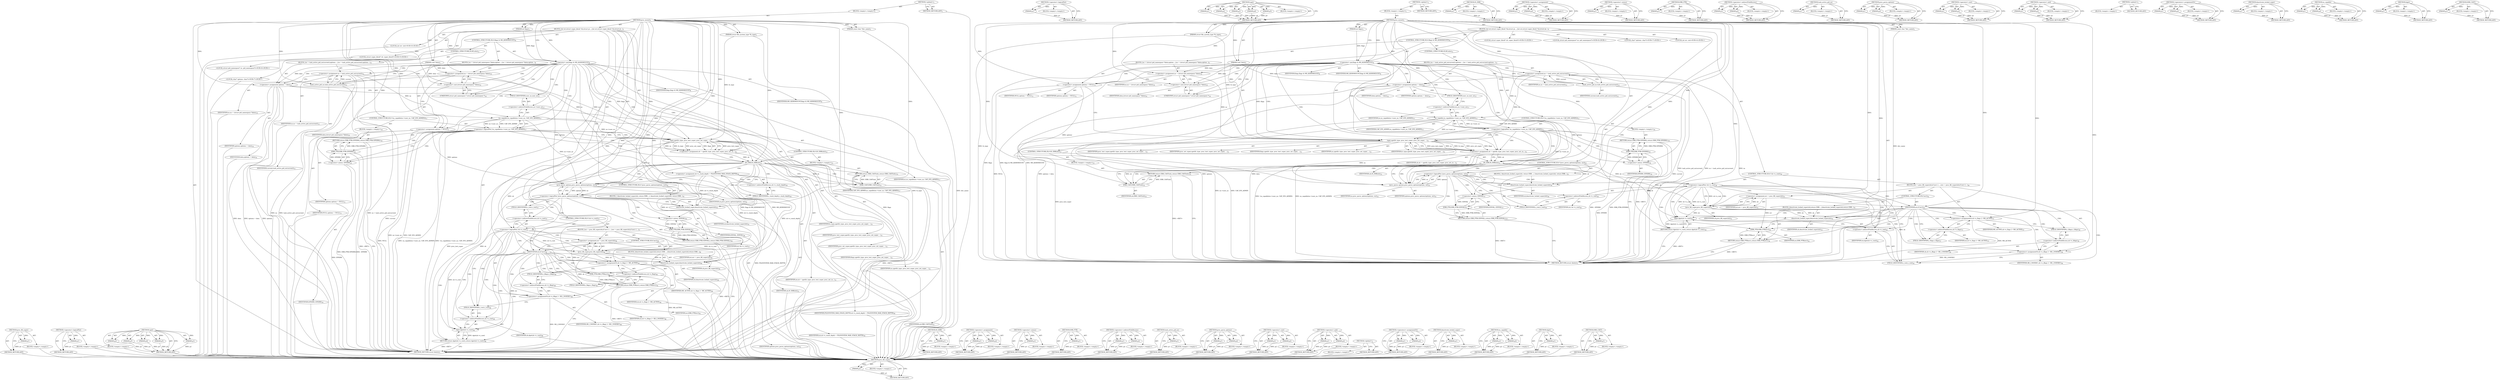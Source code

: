 digraph "ERR_CAST" {
vulnerable_207 [label=<(METHOD,proc_fill_super)>];
vulnerable_208 [label=<(PARAM,p1)>];
vulnerable_209 [label=<(BLOCK,&lt;empty&gt;,&lt;empty&gt;)>];
vulnerable_210 [label=<(METHOD_RETURN,ANY)>];
vulnerable_160 [label=<(METHOD,&lt;operator&gt;.logicalNot)>];
vulnerable_161 [label=<(PARAM,p1)>];
vulnerable_162 [label=<(BLOCK,&lt;empty&gt;,&lt;empty&gt;)>];
vulnerable_163 [label=<(METHOD_RETURN,ANY)>];
vulnerable_182 [label=<(METHOD,sget)>];
vulnerable_183 [label=<(PARAM,p1)>];
vulnerable_184 [label=<(PARAM,p2)>];
vulnerable_185 [label=<(PARAM,p3)>];
vulnerable_186 [label=<(PARAM,p4)>];
vulnerable_187 [label=<(PARAM,p5)>];
vulnerable_188 [label=<(BLOCK,&lt;empty&gt;,&lt;empty&gt;)>];
vulnerable_189 [label=<(METHOD_RETURN,ANY)>];
vulnerable_6 [label=<(METHOD,&lt;global&gt;)<SUB>1</SUB>>];
vulnerable_7 [label=<(BLOCK,&lt;empty&gt;,&lt;empty&gt;)<SUB>1</SUB>>];
vulnerable_8 [label=<(METHOD,proc_mount)<SUB>1</SUB>>];
vulnerable_9 [label=<(PARAM,struct file_system_type *fs_type)<SUB>1</SUB>>];
vulnerable_10 [label=<(PARAM,int flags)<SUB>2</SUB>>];
vulnerable_11 [label=<(PARAM,const char *dev_name)<SUB>2</SUB>>];
vulnerable_12 [label=<(PARAM,void *data)<SUB>2</SUB>>];
vulnerable_13 [label=<(BLOCK,{
	int err;
	struct super_block *sb;
	struct pi...,{
	int err;
	struct super_block *sb;
	struct pi...)<SUB>3</SUB>>];
vulnerable_14 [label="<(LOCAL,int err: int)<SUB>4</SUB>>"];
vulnerable_15 [label="<(LOCAL,struct super_block* sb: super_block*)<SUB>5</SUB>>"];
vulnerable_16 [label="<(LOCAL,struct pid_namespace* ns: pid_namespace*)<SUB>6</SUB>>"];
vulnerable_17 [label="<(LOCAL,char* options: char*)<SUB>7</SUB>>"];
vulnerable_18 [label=<(CONTROL_STRUCTURE,IF,if (flags &amp; MS_KERNMOUNT))<SUB>9</SUB>>];
vulnerable_19 [label=<(&lt;operator&gt;.and,flags &amp; MS_KERNMOUNT)<SUB>9</SUB>>];
vulnerable_20 [label=<(IDENTIFIER,flags,flags &amp; MS_KERNMOUNT)<SUB>9</SUB>>];
vulnerable_21 [label=<(IDENTIFIER,MS_KERNMOUNT,flags &amp; MS_KERNMOUNT)<SUB>9</SUB>>];
vulnerable_22 [label=<(BLOCK,{
		ns = (struct pid_namespace *)data;
		option...,{
		ns = (struct pid_namespace *)data;
		option...)<SUB>9</SUB>>];
vulnerable_23 [label=<(&lt;operator&gt;.assignment,ns = (struct pid_namespace *)data)<SUB>10</SUB>>];
vulnerable_24 [label=<(IDENTIFIER,ns,ns = (struct pid_namespace *)data)<SUB>10</SUB>>];
vulnerable_25 [label=<(&lt;operator&gt;.cast,(struct pid_namespace *)data)<SUB>10</SUB>>];
vulnerable_26 [label=<(UNKNOWN,struct pid_namespace *,struct pid_namespace *)<SUB>10</SUB>>];
vulnerable_27 [label=<(IDENTIFIER,data,(struct pid_namespace *)data)<SUB>10</SUB>>];
vulnerable_28 [label=<(&lt;operator&gt;.assignment,options = NULL)<SUB>11</SUB>>];
vulnerable_29 [label=<(IDENTIFIER,options,options = NULL)<SUB>11</SUB>>];
vulnerable_30 [label=<(IDENTIFIER,NULL,options = NULL)<SUB>11</SUB>>];
vulnerable_31 [label=<(CONTROL_STRUCTURE,ELSE,else)<SUB>12</SUB>>];
vulnerable_32 [label=<(BLOCK,{
		ns = task_active_pid_ns(current);
		options...,{
		ns = task_active_pid_ns(current);
		options...)<SUB>12</SUB>>];
vulnerable_33 [label=<(&lt;operator&gt;.assignment,ns = task_active_pid_ns(current))<SUB>13</SUB>>];
vulnerable_34 [label=<(IDENTIFIER,ns,ns = task_active_pid_ns(current))<SUB>13</SUB>>];
vulnerable_35 [label=<(task_active_pid_ns,task_active_pid_ns(current))<SUB>13</SUB>>];
vulnerable_36 [label=<(IDENTIFIER,current,task_active_pid_ns(current))<SUB>13</SUB>>];
vulnerable_37 [label=<(&lt;operator&gt;.assignment,options = data)<SUB>14</SUB>>];
vulnerable_38 [label=<(IDENTIFIER,options,options = data)<SUB>14</SUB>>];
vulnerable_39 [label=<(IDENTIFIER,data,options = data)<SUB>14</SUB>>];
vulnerable_40 [label=<(CONTROL_STRUCTURE,IF,if (!ns_capable(ns-&gt;user_ns, CAP_SYS_ADMIN)))<SUB>17</SUB>>];
vulnerable_41 [label=<(&lt;operator&gt;.logicalNot,!ns_capable(ns-&gt;user_ns, CAP_SYS_ADMIN))<SUB>17</SUB>>];
vulnerable_42 [label=<(ns_capable,ns_capable(ns-&gt;user_ns, CAP_SYS_ADMIN))<SUB>17</SUB>>];
vulnerable_43 [label=<(&lt;operator&gt;.indirectFieldAccess,ns-&gt;user_ns)<SUB>17</SUB>>];
vulnerable_44 [label=<(IDENTIFIER,ns,ns_capable(ns-&gt;user_ns, CAP_SYS_ADMIN))<SUB>17</SUB>>];
vulnerable_45 [label=<(FIELD_IDENTIFIER,user_ns,user_ns)<SUB>17</SUB>>];
vulnerable_46 [label=<(IDENTIFIER,CAP_SYS_ADMIN,ns_capable(ns-&gt;user_ns, CAP_SYS_ADMIN))<SUB>17</SUB>>];
vulnerable_47 [label=<(BLOCK,&lt;empty&gt;,&lt;empty&gt;)<SUB>18</SUB>>];
vulnerable_48 [label=<(RETURN,return ERR_PTR(-EPERM);,return ERR_PTR(-EPERM);)<SUB>18</SUB>>];
vulnerable_49 [label=<(ERR_PTR,ERR_PTR(-EPERM))<SUB>18</SUB>>];
vulnerable_50 [label=<(&lt;operator&gt;.minus,-EPERM)<SUB>18</SUB>>];
vulnerable_51 [label=<(IDENTIFIER,EPERM,-EPERM)<SUB>18</SUB>>];
vulnerable_52 [label=<(&lt;operator&gt;.assignment,sb = sget(fs_type, proc_test_super, proc_set_su...)<SUB>21</SUB>>];
vulnerable_53 [label=<(IDENTIFIER,sb,sb = sget(fs_type, proc_test_super, proc_set_su...)<SUB>21</SUB>>];
vulnerable_54 [label=<(sget,sget(fs_type, proc_test_super, proc_set_super, ...)<SUB>21</SUB>>];
vulnerable_55 [label=<(IDENTIFIER,fs_type,sget(fs_type, proc_test_super, proc_set_super, ...)<SUB>21</SUB>>];
vulnerable_56 [label=<(IDENTIFIER,proc_test_super,sget(fs_type, proc_test_super, proc_set_super, ...)<SUB>21</SUB>>];
vulnerable_57 [label=<(IDENTIFIER,proc_set_super,sget(fs_type, proc_test_super, proc_set_super, ...)<SUB>21</SUB>>];
vulnerable_58 [label=<(IDENTIFIER,flags,sget(fs_type, proc_test_super, proc_set_super, ...)<SUB>21</SUB>>];
vulnerable_59 [label=<(IDENTIFIER,ns,sget(fs_type, proc_test_super, proc_set_super, ...)<SUB>21</SUB>>];
vulnerable_60 [label=<(CONTROL_STRUCTURE,IF,if (IS_ERR(sb)))<SUB>22</SUB>>];
vulnerable_61 [label=<(IS_ERR,IS_ERR(sb))<SUB>22</SUB>>];
vulnerable_62 [label=<(IDENTIFIER,sb,IS_ERR(sb))<SUB>22</SUB>>];
vulnerable_63 [label=<(BLOCK,&lt;empty&gt;,&lt;empty&gt;)<SUB>23</SUB>>];
vulnerable_64 [label=<(RETURN,return ERR_CAST(sb);,return ERR_CAST(sb);)<SUB>23</SUB>>];
vulnerable_65 [label=<(ERR_CAST,ERR_CAST(sb))<SUB>23</SUB>>];
vulnerable_66 [label=<(IDENTIFIER,sb,ERR_CAST(sb))<SUB>23</SUB>>];
vulnerable_67 [label=<(CONTROL_STRUCTURE,IF,if (!proc_parse_options(options, ns)))<SUB>25</SUB>>];
vulnerable_68 [label=<(&lt;operator&gt;.logicalNot,!proc_parse_options(options, ns))<SUB>25</SUB>>];
vulnerable_69 [label=<(proc_parse_options,proc_parse_options(options, ns))<SUB>25</SUB>>];
vulnerable_70 [label=<(IDENTIFIER,options,proc_parse_options(options, ns))<SUB>25</SUB>>];
vulnerable_71 [label=<(IDENTIFIER,ns,proc_parse_options(options, ns))<SUB>25</SUB>>];
vulnerable_72 [label=<(BLOCK,{
 		deactivate_locked_super(sb);
 		return ERR...,{
 		deactivate_locked_super(sb);
 		return ERR...)<SUB>25</SUB>>];
vulnerable_73 [label=<(deactivate_locked_super,deactivate_locked_super(sb))<SUB>26</SUB>>];
vulnerable_74 [label=<(IDENTIFIER,sb,deactivate_locked_super(sb))<SUB>26</SUB>>];
vulnerable_75 [label=<(RETURN,return ERR_PTR(-EINVAL);,return ERR_PTR(-EINVAL);)<SUB>27</SUB>>];
vulnerable_76 [label=<(ERR_PTR,ERR_PTR(-EINVAL))<SUB>27</SUB>>];
vulnerable_77 [label=<(&lt;operator&gt;.minus,-EINVAL)<SUB>27</SUB>>];
vulnerable_78 [label=<(IDENTIFIER,EINVAL,-EINVAL)<SUB>27</SUB>>];
vulnerable_79 [label=<(CONTROL_STRUCTURE,IF,if (!sb-&gt;s_root))<SUB>30</SUB>>];
vulnerable_80 [label=<(&lt;operator&gt;.logicalNot,!sb-&gt;s_root)<SUB>30</SUB>>];
vulnerable_81 [label=<(&lt;operator&gt;.indirectFieldAccess,sb-&gt;s_root)<SUB>30</SUB>>];
vulnerable_82 [label=<(IDENTIFIER,sb,!sb-&gt;s_root)<SUB>30</SUB>>];
vulnerable_83 [label=<(FIELD_IDENTIFIER,s_root,s_root)<SUB>30</SUB>>];
vulnerable_84 [label=<(BLOCK,{
		err = proc_fill_super(sb);
		if (err) {
			...,{
		err = proc_fill_super(sb);
		if (err) {
			...)<SUB>30</SUB>>];
vulnerable_85 [label=<(&lt;operator&gt;.assignment,err = proc_fill_super(sb))<SUB>31</SUB>>];
vulnerable_86 [label=<(IDENTIFIER,err,err = proc_fill_super(sb))<SUB>31</SUB>>];
vulnerable_87 [label=<(proc_fill_super,proc_fill_super(sb))<SUB>31</SUB>>];
vulnerable_88 [label=<(IDENTIFIER,sb,proc_fill_super(sb))<SUB>31</SUB>>];
vulnerable_89 [label=<(CONTROL_STRUCTURE,IF,if (err))<SUB>32</SUB>>];
vulnerable_90 [label=<(IDENTIFIER,err,if (err))<SUB>32</SUB>>];
vulnerable_91 [label=<(BLOCK,{
			deactivate_locked_super(sb);
			return ERR...,{
			deactivate_locked_super(sb);
			return ERR...)<SUB>32</SUB>>];
vulnerable_92 [label=<(deactivate_locked_super,deactivate_locked_super(sb))<SUB>33</SUB>>];
vulnerable_93 [label=<(IDENTIFIER,sb,deactivate_locked_super(sb))<SUB>33</SUB>>];
vulnerable_94 [label=<(RETURN,return ERR_PTR(err);,return ERR_PTR(err);)<SUB>34</SUB>>];
vulnerable_95 [label=<(ERR_PTR,ERR_PTR(err))<SUB>34</SUB>>];
vulnerable_96 [label=<(IDENTIFIER,err,ERR_PTR(err))<SUB>34</SUB>>];
vulnerable_97 [label=<(&lt;operators&gt;.assignmentOr,sb-&gt;s_flags |= MS_ACTIVE)<SUB>37</SUB>>];
vulnerable_98 [label=<(&lt;operator&gt;.indirectFieldAccess,sb-&gt;s_flags)<SUB>37</SUB>>];
vulnerable_99 [label=<(IDENTIFIER,sb,sb-&gt;s_flags |= MS_ACTIVE)<SUB>37</SUB>>];
vulnerable_100 [label=<(FIELD_IDENTIFIER,s_flags,s_flags)<SUB>37</SUB>>];
vulnerable_101 [label=<(IDENTIFIER,MS_ACTIVE,sb-&gt;s_flags |= MS_ACTIVE)<SUB>37</SUB>>];
vulnerable_102 [label=<(&lt;operators&gt;.assignmentOr,sb-&gt;s_iflags |= SB_I_NOEXEC)<SUB>39</SUB>>];
vulnerable_103 [label=<(&lt;operator&gt;.indirectFieldAccess,sb-&gt;s_iflags)<SUB>39</SUB>>];
vulnerable_104 [label=<(IDENTIFIER,sb,sb-&gt;s_iflags |= SB_I_NOEXEC)<SUB>39</SUB>>];
vulnerable_105 [label=<(FIELD_IDENTIFIER,s_iflags,s_iflags)<SUB>39</SUB>>];
vulnerable_106 [label=<(IDENTIFIER,SB_I_NOEXEC,sb-&gt;s_iflags |= SB_I_NOEXEC)<SUB>39</SUB>>];
vulnerable_107 [label=<(RETURN,return dget(sb-&gt;s_root);,return dget(sb-&gt;s_root);)<SUB>42</SUB>>];
vulnerable_108 [label=<(dget,dget(sb-&gt;s_root))<SUB>42</SUB>>];
vulnerable_109 [label=<(&lt;operator&gt;.indirectFieldAccess,sb-&gt;s_root)<SUB>42</SUB>>];
vulnerable_110 [label=<(IDENTIFIER,sb,dget(sb-&gt;s_root))<SUB>42</SUB>>];
vulnerable_111 [label=<(FIELD_IDENTIFIER,s_root,s_root)<SUB>42</SUB>>];
vulnerable_112 [label=<(METHOD_RETURN,struct dentry)<SUB>1</SUB>>];
vulnerable_114 [label=<(METHOD_RETURN,ANY)<SUB>1</SUB>>];
vulnerable_190 [label=<(METHOD,IS_ERR)>];
vulnerable_191 [label=<(PARAM,p1)>];
vulnerable_192 [label=<(BLOCK,&lt;empty&gt;,&lt;empty&gt;)>];
vulnerable_193 [label=<(METHOD_RETURN,ANY)>];
vulnerable_146 [label=<(METHOD,&lt;operator&gt;.assignment)>];
vulnerable_147 [label=<(PARAM,p1)>];
vulnerable_148 [label=<(PARAM,p2)>];
vulnerable_149 [label=<(BLOCK,&lt;empty&gt;,&lt;empty&gt;)>];
vulnerable_150 [label=<(METHOD_RETURN,ANY)>];
vulnerable_178 [label=<(METHOD,&lt;operator&gt;.minus)>];
vulnerable_179 [label=<(PARAM,p1)>];
vulnerable_180 [label=<(BLOCK,&lt;empty&gt;,&lt;empty&gt;)>];
vulnerable_181 [label=<(METHOD_RETURN,ANY)>];
vulnerable_174 [label=<(METHOD,ERR_PTR)>];
vulnerable_175 [label=<(PARAM,p1)>];
vulnerable_176 [label=<(BLOCK,&lt;empty&gt;,&lt;empty&gt;)>];
vulnerable_177 [label=<(METHOD_RETURN,ANY)>];
vulnerable_169 [label=<(METHOD,&lt;operator&gt;.indirectFieldAccess)>];
vulnerable_170 [label=<(PARAM,p1)>];
vulnerable_171 [label=<(PARAM,p2)>];
vulnerable_172 [label=<(BLOCK,&lt;empty&gt;,&lt;empty&gt;)>];
vulnerable_173 [label=<(METHOD_RETURN,ANY)>];
vulnerable_156 [label=<(METHOD,task_active_pid_ns)>];
vulnerable_157 [label=<(PARAM,p1)>];
vulnerable_158 [label=<(BLOCK,&lt;empty&gt;,&lt;empty&gt;)>];
vulnerable_159 [label=<(METHOD_RETURN,ANY)>];
vulnerable_198 [label=<(METHOD,proc_parse_options)>];
vulnerable_199 [label=<(PARAM,p1)>];
vulnerable_200 [label=<(PARAM,p2)>];
vulnerable_201 [label=<(BLOCK,&lt;empty&gt;,&lt;empty&gt;)>];
vulnerable_202 [label=<(METHOD_RETURN,ANY)>];
vulnerable_151 [label=<(METHOD,&lt;operator&gt;.cast)>];
vulnerable_152 [label=<(PARAM,p1)>];
vulnerable_153 [label=<(PARAM,p2)>];
vulnerable_154 [label=<(BLOCK,&lt;empty&gt;,&lt;empty&gt;)>];
vulnerable_155 [label=<(METHOD_RETURN,ANY)>];
vulnerable_141 [label=<(METHOD,&lt;operator&gt;.and)>];
vulnerable_142 [label=<(PARAM,p1)>];
vulnerable_143 [label=<(PARAM,p2)>];
vulnerable_144 [label=<(BLOCK,&lt;empty&gt;,&lt;empty&gt;)>];
vulnerable_145 [label=<(METHOD_RETURN,ANY)>];
vulnerable_135 [label=<(METHOD,&lt;global&gt;)<SUB>1</SUB>>];
vulnerable_136 [label=<(BLOCK,&lt;empty&gt;,&lt;empty&gt;)>];
vulnerable_137 [label=<(METHOD_RETURN,ANY)>];
vulnerable_211 [label=<(METHOD,&lt;operators&gt;.assignmentOr)>];
vulnerable_212 [label=<(PARAM,p1)>];
vulnerable_213 [label=<(PARAM,p2)>];
vulnerable_214 [label=<(BLOCK,&lt;empty&gt;,&lt;empty&gt;)>];
vulnerable_215 [label=<(METHOD_RETURN,ANY)>];
vulnerable_203 [label=<(METHOD,deactivate_locked_super)>];
vulnerable_204 [label=<(PARAM,p1)>];
vulnerable_205 [label=<(BLOCK,&lt;empty&gt;,&lt;empty&gt;)>];
vulnerable_206 [label=<(METHOD_RETURN,ANY)>];
vulnerable_164 [label=<(METHOD,ns_capable)>];
vulnerable_165 [label=<(PARAM,p1)>];
vulnerable_166 [label=<(PARAM,p2)>];
vulnerable_167 [label=<(BLOCK,&lt;empty&gt;,&lt;empty&gt;)>];
vulnerable_168 [label=<(METHOD_RETURN,ANY)>];
vulnerable_216 [label=<(METHOD,dget)>];
vulnerable_217 [label=<(PARAM,p1)>];
vulnerable_218 [label=<(BLOCK,&lt;empty&gt;,&lt;empty&gt;)>];
vulnerable_219 [label=<(METHOD_RETURN,ANY)>];
vulnerable_194 [label=<(METHOD,ERR_CAST)>];
vulnerable_195 [label=<(PARAM,p1)>];
vulnerable_196 [label=<(BLOCK,&lt;empty&gt;,&lt;empty&gt;)>];
vulnerable_197 [label=<(METHOD_RETURN,ANY)>];
fixed_212 [label=<(METHOD,proc_fill_super)>];
fixed_213 [label=<(PARAM,p1)>];
fixed_214 [label=<(BLOCK,&lt;empty&gt;,&lt;empty&gt;)>];
fixed_215 [label=<(METHOD_RETURN,ANY)>];
fixed_165 [label=<(METHOD,&lt;operator&gt;.logicalNot)>];
fixed_166 [label=<(PARAM,p1)>];
fixed_167 [label=<(BLOCK,&lt;empty&gt;,&lt;empty&gt;)>];
fixed_168 [label=<(METHOD_RETURN,ANY)>];
fixed_187 [label=<(METHOD,sget)>];
fixed_188 [label=<(PARAM,p1)>];
fixed_189 [label=<(PARAM,p2)>];
fixed_190 [label=<(PARAM,p3)>];
fixed_191 [label=<(PARAM,p4)>];
fixed_192 [label=<(PARAM,p5)>];
fixed_193 [label=<(BLOCK,&lt;empty&gt;,&lt;empty&gt;)>];
fixed_194 [label=<(METHOD_RETURN,ANY)>];
fixed_6 [label=<(METHOD,&lt;global&gt;)<SUB>1</SUB>>];
fixed_7 [label=<(BLOCK,&lt;empty&gt;,&lt;empty&gt;)<SUB>1</SUB>>];
fixed_8 [label=<(METHOD,proc_mount)<SUB>1</SUB>>];
fixed_9 [label=<(PARAM,struct file_system_type *fs_type)<SUB>1</SUB>>];
fixed_10 [label=<(PARAM,int flags)<SUB>2</SUB>>];
fixed_11 [label=<(PARAM,const char *dev_name)<SUB>2</SUB>>];
fixed_12 [label=<(PARAM,void *data)<SUB>2</SUB>>];
fixed_13 [label=<(BLOCK,{
	int err;
	struct super_block *sb;
	struct pi...,{
	int err;
	struct super_block *sb;
	struct pi...)<SUB>3</SUB>>];
fixed_14 [label="<(LOCAL,int err: int)<SUB>4</SUB>>"];
fixed_15 [label="<(LOCAL,struct super_block* sb: super_block*)<SUB>5</SUB>>"];
fixed_16 [label="<(LOCAL,struct pid_namespace* ns: pid_namespace*)<SUB>6</SUB>>"];
fixed_17 [label="<(LOCAL,char* options: char*)<SUB>7</SUB>>"];
fixed_18 [label=<(CONTROL_STRUCTURE,IF,if (flags &amp; MS_KERNMOUNT))<SUB>9</SUB>>];
fixed_19 [label=<(&lt;operator&gt;.and,flags &amp; MS_KERNMOUNT)<SUB>9</SUB>>];
fixed_20 [label=<(IDENTIFIER,flags,flags &amp; MS_KERNMOUNT)<SUB>9</SUB>>];
fixed_21 [label=<(IDENTIFIER,MS_KERNMOUNT,flags &amp; MS_KERNMOUNT)<SUB>9</SUB>>];
fixed_22 [label=<(BLOCK,{
		ns = (struct pid_namespace *)data;
		option...,{
		ns = (struct pid_namespace *)data;
		option...)<SUB>9</SUB>>];
fixed_23 [label=<(&lt;operator&gt;.assignment,ns = (struct pid_namespace *)data)<SUB>10</SUB>>];
fixed_24 [label=<(IDENTIFIER,ns,ns = (struct pid_namespace *)data)<SUB>10</SUB>>];
fixed_25 [label=<(&lt;operator&gt;.cast,(struct pid_namespace *)data)<SUB>10</SUB>>];
fixed_26 [label=<(UNKNOWN,struct pid_namespace *,struct pid_namespace *)<SUB>10</SUB>>];
fixed_27 [label=<(IDENTIFIER,data,(struct pid_namespace *)data)<SUB>10</SUB>>];
fixed_28 [label=<(&lt;operator&gt;.assignment,options = NULL)<SUB>11</SUB>>];
fixed_29 [label=<(IDENTIFIER,options,options = NULL)<SUB>11</SUB>>];
fixed_30 [label=<(IDENTIFIER,NULL,options = NULL)<SUB>11</SUB>>];
fixed_31 [label=<(CONTROL_STRUCTURE,ELSE,else)<SUB>12</SUB>>];
fixed_32 [label=<(BLOCK,{
		ns = task_active_pid_ns(current);
		options...,{
		ns = task_active_pid_ns(current);
		options...)<SUB>12</SUB>>];
fixed_33 [label=<(&lt;operator&gt;.assignment,ns = task_active_pid_ns(current))<SUB>13</SUB>>];
fixed_34 [label=<(IDENTIFIER,ns,ns = task_active_pid_ns(current))<SUB>13</SUB>>];
fixed_35 [label=<(task_active_pid_ns,task_active_pid_ns(current))<SUB>13</SUB>>];
fixed_36 [label=<(IDENTIFIER,current,task_active_pid_ns(current))<SUB>13</SUB>>];
fixed_37 [label=<(&lt;operator&gt;.assignment,options = data)<SUB>14</SUB>>];
fixed_38 [label=<(IDENTIFIER,options,options = data)<SUB>14</SUB>>];
fixed_39 [label=<(IDENTIFIER,data,options = data)<SUB>14</SUB>>];
fixed_40 [label=<(CONTROL_STRUCTURE,IF,if (!ns_capable(ns-&gt;user_ns, CAP_SYS_ADMIN)))<SUB>17</SUB>>];
fixed_41 [label=<(&lt;operator&gt;.logicalNot,!ns_capable(ns-&gt;user_ns, CAP_SYS_ADMIN))<SUB>17</SUB>>];
fixed_42 [label=<(ns_capable,ns_capable(ns-&gt;user_ns, CAP_SYS_ADMIN))<SUB>17</SUB>>];
fixed_43 [label=<(&lt;operator&gt;.indirectFieldAccess,ns-&gt;user_ns)<SUB>17</SUB>>];
fixed_44 [label=<(IDENTIFIER,ns,ns_capable(ns-&gt;user_ns, CAP_SYS_ADMIN))<SUB>17</SUB>>];
fixed_45 [label=<(FIELD_IDENTIFIER,user_ns,user_ns)<SUB>17</SUB>>];
fixed_46 [label=<(IDENTIFIER,CAP_SYS_ADMIN,ns_capable(ns-&gt;user_ns, CAP_SYS_ADMIN))<SUB>17</SUB>>];
fixed_47 [label=<(BLOCK,&lt;empty&gt;,&lt;empty&gt;)<SUB>18</SUB>>];
fixed_48 [label=<(RETURN,return ERR_PTR(-EPERM);,return ERR_PTR(-EPERM);)<SUB>18</SUB>>];
fixed_49 [label=<(ERR_PTR,ERR_PTR(-EPERM))<SUB>18</SUB>>];
fixed_50 [label=<(&lt;operator&gt;.minus,-EPERM)<SUB>18</SUB>>];
fixed_51 [label=<(IDENTIFIER,EPERM,-EPERM)<SUB>18</SUB>>];
fixed_52 [label=<(&lt;operator&gt;.assignment,sb = sget(fs_type, proc_test_super, proc_set_su...)<SUB>21</SUB>>];
fixed_53 [label=<(IDENTIFIER,sb,sb = sget(fs_type, proc_test_super, proc_set_su...)<SUB>21</SUB>>];
fixed_54 [label=<(sget,sget(fs_type, proc_test_super, proc_set_super, ...)<SUB>21</SUB>>];
fixed_55 [label=<(IDENTIFIER,fs_type,sget(fs_type, proc_test_super, proc_set_super, ...)<SUB>21</SUB>>];
fixed_56 [label=<(IDENTIFIER,proc_test_super,sget(fs_type, proc_test_super, proc_set_super, ...)<SUB>21</SUB>>];
fixed_57 [label=<(IDENTIFIER,proc_set_super,sget(fs_type, proc_test_super, proc_set_super, ...)<SUB>21</SUB>>];
fixed_58 [label=<(IDENTIFIER,flags,sget(fs_type, proc_test_super, proc_set_super, ...)<SUB>21</SUB>>];
fixed_59 [label=<(IDENTIFIER,ns,sget(fs_type, proc_test_super, proc_set_super, ...)<SUB>21</SUB>>];
fixed_60 [label=<(CONTROL_STRUCTURE,IF,if (IS_ERR(sb)))<SUB>22</SUB>>];
fixed_61 [label=<(IS_ERR,IS_ERR(sb))<SUB>22</SUB>>];
fixed_62 [label=<(IDENTIFIER,sb,IS_ERR(sb))<SUB>22</SUB>>];
fixed_63 [label=<(BLOCK,&lt;empty&gt;,&lt;empty&gt;)<SUB>23</SUB>>];
fixed_64 [label=<(RETURN,return ERR_CAST(sb);,return ERR_CAST(sb);)<SUB>23</SUB>>];
fixed_65 [label=<(ERR_CAST,ERR_CAST(sb))<SUB>23</SUB>>];
fixed_66 [label=<(IDENTIFIER,sb,ERR_CAST(sb))<SUB>23</SUB>>];
fixed_67 [label=<(&lt;operator&gt;.assignment,sb-&gt;s_stack_depth = FILESYSTEM_MAX_STACK_DEPTH)<SUB>30</SUB>>];
fixed_68 [label=<(&lt;operator&gt;.indirectFieldAccess,sb-&gt;s_stack_depth)<SUB>30</SUB>>];
fixed_69 [label=<(IDENTIFIER,sb,sb-&gt;s_stack_depth = FILESYSTEM_MAX_STACK_DEPTH)<SUB>30</SUB>>];
fixed_70 [label=<(FIELD_IDENTIFIER,s_stack_depth,s_stack_depth)<SUB>30</SUB>>];
fixed_71 [label=<(IDENTIFIER,FILESYSTEM_MAX_STACK_DEPTH,sb-&gt;s_stack_depth = FILESYSTEM_MAX_STACK_DEPTH)<SUB>30</SUB>>];
fixed_72 [label=<(CONTROL_STRUCTURE,IF,if (!proc_parse_options(options, ns)))<SUB>32</SUB>>];
fixed_73 [label=<(&lt;operator&gt;.logicalNot,!proc_parse_options(options, ns))<SUB>32</SUB>>];
fixed_74 [label=<(proc_parse_options,proc_parse_options(options, ns))<SUB>32</SUB>>];
fixed_75 [label=<(IDENTIFIER,options,proc_parse_options(options, ns))<SUB>32</SUB>>];
fixed_76 [label=<(IDENTIFIER,ns,proc_parse_options(options, ns))<SUB>32</SUB>>];
fixed_77 [label=<(BLOCK,{
 		deactivate_locked_super(sb);
 		return ERR...,{
 		deactivate_locked_super(sb);
 		return ERR...)<SUB>32</SUB>>];
fixed_78 [label=<(deactivate_locked_super,deactivate_locked_super(sb))<SUB>33</SUB>>];
fixed_79 [label=<(IDENTIFIER,sb,deactivate_locked_super(sb))<SUB>33</SUB>>];
fixed_80 [label=<(RETURN,return ERR_PTR(-EINVAL);,return ERR_PTR(-EINVAL);)<SUB>34</SUB>>];
fixed_81 [label=<(ERR_PTR,ERR_PTR(-EINVAL))<SUB>34</SUB>>];
fixed_82 [label=<(&lt;operator&gt;.minus,-EINVAL)<SUB>34</SUB>>];
fixed_83 [label=<(IDENTIFIER,EINVAL,-EINVAL)<SUB>34</SUB>>];
fixed_84 [label=<(CONTROL_STRUCTURE,IF,if (!sb-&gt;s_root))<SUB>37</SUB>>];
fixed_85 [label=<(&lt;operator&gt;.logicalNot,!sb-&gt;s_root)<SUB>37</SUB>>];
fixed_86 [label=<(&lt;operator&gt;.indirectFieldAccess,sb-&gt;s_root)<SUB>37</SUB>>];
fixed_87 [label=<(IDENTIFIER,sb,!sb-&gt;s_root)<SUB>37</SUB>>];
fixed_88 [label=<(FIELD_IDENTIFIER,s_root,s_root)<SUB>37</SUB>>];
fixed_89 [label=<(BLOCK,{
		err = proc_fill_super(sb);
		if (err) {
			...,{
		err = proc_fill_super(sb);
		if (err) {
			...)<SUB>37</SUB>>];
fixed_90 [label=<(&lt;operator&gt;.assignment,err = proc_fill_super(sb))<SUB>38</SUB>>];
fixed_91 [label=<(IDENTIFIER,err,err = proc_fill_super(sb))<SUB>38</SUB>>];
fixed_92 [label=<(proc_fill_super,proc_fill_super(sb))<SUB>38</SUB>>];
fixed_93 [label=<(IDENTIFIER,sb,proc_fill_super(sb))<SUB>38</SUB>>];
fixed_94 [label=<(CONTROL_STRUCTURE,IF,if (err))<SUB>39</SUB>>];
fixed_95 [label=<(IDENTIFIER,err,if (err))<SUB>39</SUB>>];
fixed_96 [label=<(BLOCK,{
			deactivate_locked_super(sb);
			return ERR...,{
			deactivate_locked_super(sb);
			return ERR...)<SUB>39</SUB>>];
fixed_97 [label=<(deactivate_locked_super,deactivate_locked_super(sb))<SUB>40</SUB>>];
fixed_98 [label=<(IDENTIFIER,sb,deactivate_locked_super(sb))<SUB>40</SUB>>];
fixed_99 [label=<(RETURN,return ERR_PTR(err);,return ERR_PTR(err);)<SUB>41</SUB>>];
fixed_100 [label=<(ERR_PTR,ERR_PTR(err))<SUB>41</SUB>>];
fixed_101 [label=<(IDENTIFIER,err,ERR_PTR(err))<SUB>41</SUB>>];
fixed_102 [label=<(&lt;operators&gt;.assignmentOr,sb-&gt;s_flags |= MS_ACTIVE)<SUB>44</SUB>>];
fixed_103 [label=<(&lt;operator&gt;.indirectFieldAccess,sb-&gt;s_flags)<SUB>44</SUB>>];
fixed_104 [label=<(IDENTIFIER,sb,sb-&gt;s_flags |= MS_ACTIVE)<SUB>44</SUB>>];
fixed_105 [label=<(FIELD_IDENTIFIER,s_flags,s_flags)<SUB>44</SUB>>];
fixed_106 [label=<(IDENTIFIER,MS_ACTIVE,sb-&gt;s_flags |= MS_ACTIVE)<SUB>44</SUB>>];
fixed_107 [label=<(&lt;operators&gt;.assignmentOr,sb-&gt;s_iflags |= SB_I_NOEXEC)<SUB>46</SUB>>];
fixed_108 [label=<(&lt;operator&gt;.indirectFieldAccess,sb-&gt;s_iflags)<SUB>46</SUB>>];
fixed_109 [label=<(IDENTIFIER,sb,sb-&gt;s_iflags |= SB_I_NOEXEC)<SUB>46</SUB>>];
fixed_110 [label=<(FIELD_IDENTIFIER,s_iflags,s_iflags)<SUB>46</SUB>>];
fixed_111 [label=<(IDENTIFIER,SB_I_NOEXEC,sb-&gt;s_iflags |= SB_I_NOEXEC)<SUB>46</SUB>>];
fixed_112 [label=<(RETURN,return dget(sb-&gt;s_root);,return dget(sb-&gt;s_root);)<SUB>49</SUB>>];
fixed_113 [label=<(dget,dget(sb-&gt;s_root))<SUB>49</SUB>>];
fixed_114 [label=<(&lt;operator&gt;.indirectFieldAccess,sb-&gt;s_root)<SUB>49</SUB>>];
fixed_115 [label=<(IDENTIFIER,sb,dget(sb-&gt;s_root))<SUB>49</SUB>>];
fixed_116 [label=<(FIELD_IDENTIFIER,s_root,s_root)<SUB>49</SUB>>];
fixed_117 [label=<(METHOD_RETURN,struct dentry)<SUB>1</SUB>>];
fixed_119 [label=<(METHOD_RETURN,ANY)<SUB>1</SUB>>];
fixed_195 [label=<(METHOD,IS_ERR)>];
fixed_196 [label=<(PARAM,p1)>];
fixed_197 [label=<(BLOCK,&lt;empty&gt;,&lt;empty&gt;)>];
fixed_198 [label=<(METHOD_RETURN,ANY)>];
fixed_151 [label=<(METHOD,&lt;operator&gt;.assignment)>];
fixed_152 [label=<(PARAM,p1)>];
fixed_153 [label=<(PARAM,p2)>];
fixed_154 [label=<(BLOCK,&lt;empty&gt;,&lt;empty&gt;)>];
fixed_155 [label=<(METHOD_RETURN,ANY)>];
fixed_183 [label=<(METHOD,&lt;operator&gt;.minus)>];
fixed_184 [label=<(PARAM,p1)>];
fixed_185 [label=<(BLOCK,&lt;empty&gt;,&lt;empty&gt;)>];
fixed_186 [label=<(METHOD_RETURN,ANY)>];
fixed_179 [label=<(METHOD,ERR_PTR)>];
fixed_180 [label=<(PARAM,p1)>];
fixed_181 [label=<(BLOCK,&lt;empty&gt;,&lt;empty&gt;)>];
fixed_182 [label=<(METHOD_RETURN,ANY)>];
fixed_174 [label=<(METHOD,&lt;operator&gt;.indirectFieldAccess)>];
fixed_175 [label=<(PARAM,p1)>];
fixed_176 [label=<(PARAM,p2)>];
fixed_177 [label=<(BLOCK,&lt;empty&gt;,&lt;empty&gt;)>];
fixed_178 [label=<(METHOD_RETURN,ANY)>];
fixed_161 [label=<(METHOD,task_active_pid_ns)>];
fixed_162 [label=<(PARAM,p1)>];
fixed_163 [label=<(BLOCK,&lt;empty&gt;,&lt;empty&gt;)>];
fixed_164 [label=<(METHOD_RETURN,ANY)>];
fixed_203 [label=<(METHOD,proc_parse_options)>];
fixed_204 [label=<(PARAM,p1)>];
fixed_205 [label=<(PARAM,p2)>];
fixed_206 [label=<(BLOCK,&lt;empty&gt;,&lt;empty&gt;)>];
fixed_207 [label=<(METHOD_RETURN,ANY)>];
fixed_156 [label=<(METHOD,&lt;operator&gt;.cast)>];
fixed_157 [label=<(PARAM,p1)>];
fixed_158 [label=<(PARAM,p2)>];
fixed_159 [label=<(BLOCK,&lt;empty&gt;,&lt;empty&gt;)>];
fixed_160 [label=<(METHOD_RETURN,ANY)>];
fixed_146 [label=<(METHOD,&lt;operator&gt;.and)>];
fixed_147 [label=<(PARAM,p1)>];
fixed_148 [label=<(PARAM,p2)>];
fixed_149 [label=<(BLOCK,&lt;empty&gt;,&lt;empty&gt;)>];
fixed_150 [label=<(METHOD_RETURN,ANY)>];
fixed_140 [label=<(METHOD,&lt;global&gt;)<SUB>1</SUB>>];
fixed_141 [label=<(BLOCK,&lt;empty&gt;,&lt;empty&gt;)>];
fixed_142 [label=<(METHOD_RETURN,ANY)>];
fixed_216 [label=<(METHOD,&lt;operators&gt;.assignmentOr)>];
fixed_217 [label=<(PARAM,p1)>];
fixed_218 [label=<(PARAM,p2)>];
fixed_219 [label=<(BLOCK,&lt;empty&gt;,&lt;empty&gt;)>];
fixed_220 [label=<(METHOD_RETURN,ANY)>];
fixed_208 [label=<(METHOD,deactivate_locked_super)>];
fixed_209 [label=<(PARAM,p1)>];
fixed_210 [label=<(BLOCK,&lt;empty&gt;,&lt;empty&gt;)>];
fixed_211 [label=<(METHOD_RETURN,ANY)>];
fixed_169 [label=<(METHOD,ns_capable)>];
fixed_170 [label=<(PARAM,p1)>];
fixed_171 [label=<(PARAM,p2)>];
fixed_172 [label=<(BLOCK,&lt;empty&gt;,&lt;empty&gt;)>];
fixed_173 [label=<(METHOD_RETURN,ANY)>];
fixed_221 [label=<(METHOD,dget)>];
fixed_222 [label=<(PARAM,p1)>];
fixed_223 [label=<(BLOCK,&lt;empty&gt;,&lt;empty&gt;)>];
fixed_224 [label=<(METHOD_RETURN,ANY)>];
fixed_199 [label=<(METHOD,ERR_CAST)>];
fixed_200 [label=<(PARAM,p1)>];
fixed_201 [label=<(BLOCK,&lt;empty&gt;,&lt;empty&gt;)>];
fixed_202 [label=<(METHOD_RETURN,ANY)>];
vulnerable_207 -> vulnerable_208  [key=0, label="AST: "];
vulnerable_207 -> vulnerable_208  [key=1, label="DDG: "];
vulnerable_207 -> vulnerable_209  [key=0, label="AST: "];
vulnerable_207 -> vulnerable_210  [key=0, label="AST: "];
vulnerable_207 -> vulnerable_210  [key=1, label="CFG: "];
vulnerable_208 -> vulnerable_210  [key=0, label="DDG: p1"];
vulnerable_160 -> vulnerable_161  [key=0, label="AST: "];
vulnerable_160 -> vulnerable_161  [key=1, label="DDG: "];
vulnerable_160 -> vulnerable_162  [key=0, label="AST: "];
vulnerable_160 -> vulnerable_163  [key=0, label="AST: "];
vulnerable_160 -> vulnerable_163  [key=1, label="CFG: "];
vulnerable_161 -> vulnerable_163  [key=0, label="DDG: p1"];
vulnerable_182 -> vulnerable_183  [key=0, label="AST: "];
vulnerable_182 -> vulnerable_183  [key=1, label="DDG: "];
vulnerable_182 -> vulnerable_188  [key=0, label="AST: "];
vulnerable_182 -> vulnerable_184  [key=0, label="AST: "];
vulnerable_182 -> vulnerable_184  [key=1, label="DDG: "];
vulnerable_182 -> vulnerable_189  [key=0, label="AST: "];
vulnerable_182 -> vulnerable_189  [key=1, label="CFG: "];
vulnerable_182 -> vulnerable_185  [key=0, label="AST: "];
vulnerable_182 -> vulnerable_185  [key=1, label="DDG: "];
vulnerable_182 -> vulnerable_186  [key=0, label="AST: "];
vulnerable_182 -> vulnerable_186  [key=1, label="DDG: "];
vulnerable_182 -> vulnerable_187  [key=0, label="AST: "];
vulnerable_182 -> vulnerable_187  [key=1, label="DDG: "];
vulnerable_183 -> vulnerable_189  [key=0, label="DDG: p1"];
vulnerable_184 -> vulnerable_189  [key=0, label="DDG: p2"];
vulnerable_185 -> vulnerable_189  [key=0, label="DDG: p3"];
vulnerable_186 -> vulnerable_189  [key=0, label="DDG: p4"];
vulnerable_187 -> vulnerable_189  [key=0, label="DDG: p5"];
vulnerable_6 -> vulnerable_7  [key=0, label="AST: "];
vulnerable_6 -> vulnerable_114  [key=0, label="AST: "];
vulnerable_6 -> vulnerable_114  [key=1, label="CFG: "];
vulnerable_7 -> vulnerable_8  [key=0, label="AST: "];
vulnerable_8 -> vulnerable_9  [key=0, label="AST: "];
vulnerable_8 -> vulnerable_9  [key=1, label="DDG: "];
vulnerable_8 -> vulnerable_10  [key=0, label="AST: "];
vulnerable_8 -> vulnerable_10  [key=1, label="DDG: "];
vulnerable_8 -> vulnerable_11  [key=0, label="AST: "];
vulnerable_8 -> vulnerable_11  [key=1, label="DDG: "];
vulnerable_8 -> vulnerable_12  [key=0, label="AST: "];
vulnerable_8 -> vulnerable_12  [key=1, label="DDG: "];
vulnerable_8 -> vulnerable_13  [key=0, label="AST: "];
vulnerable_8 -> vulnerable_112  [key=0, label="AST: "];
vulnerable_8 -> vulnerable_19  [key=0, label="CFG: "];
vulnerable_8 -> vulnerable_19  [key=1, label="DDG: "];
vulnerable_8 -> vulnerable_23  [key=0, label="DDG: "];
vulnerable_8 -> vulnerable_28  [key=0, label="DDG: "];
vulnerable_8 -> vulnerable_54  [key=0, label="DDG: "];
vulnerable_8 -> vulnerable_61  [key=0, label="DDG: "];
vulnerable_8 -> vulnerable_97  [key=0, label="DDG: "];
vulnerable_8 -> vulnerable_102  [key=0, label="DDG: "];
vulnerable_8 -> vulnerable_37  [key=0, label="DDG: "];
vulnerable_8 -> vulnerable_69  [key=0, label="DDG: "];
vulnerable_8 -> vulnerable_73  [key=0, label="DDG: "];
vulnerable_8 -> vulnerable_90  [key=0, label="DDG: "];
vulnerable_8 -> vulnerable_25  [key=0, label="DDG: "];
vulnerable_8 -> vulnerable_65  [key=0, label="DDG: "];
vulnerable_8 -> vulnerable_87  [key=0, label="DDG: "];
vulnerable_8 -> vulnerable_35  [key=0, label="DDG: "];
vulnerable_8 -> vulnerable_77  [key=0, label="DDG: "];
vulnerable_8 -> vulnerable_92  [key=0, label="DDG: "];
vulnerable_8 -> vulnerable_42  [key=0, label="DDG: "];
vulnerable_8 -> vulnerable_95  [key=0, label="DDG: "];
vulnerable_8 -> vulnerable_50  [key=0, label="DDG: "];
vulnerable_9 -> vulnerable_112  [key=0, label="DDG: fs_type"];
vulnerable_9 -> vulnerable_54  [key=0, label="DDG: fs_type"];
vulnerable_10 -> vulnerable_19  [key=0, label="DDG: flags"];
vulnerable_11 -> vulnerable_112  [key=0, label="DDG: dev_name"];
vulnerable_12 -> vulnerable_23  [key=0, label="DDG: data"];
vulnerable_12 -> vulnerable_37  [key=0, label="DDG: data"];
vulnerable_12 -> vulnerable_25  [key=0, label="DDG: data"];
vulnerable_13 -> vulnerable_14  [key=0, label="AST: "];
vulnerable_13 -> vulnerable_15  [key=0, label="AST: "];
vulnerable_13 -> vulnerable_16  [key=0, label="AST: "];
vulnerable_13 -> vulnerable_17  [key=0, label="AST: "];
vulnerable_13 -> vulnerable_18  [key=0, label="AST: "];
vulnerable_13 -> vulnerable_52  [key=0, label="AST: "];
vulnerable_13 -> vulnerable_60  [key=0, label="AST: "];
vulnerable_13 -> vulnerable_67  [key=0, label="AST: "];
vulnerable_13 -> vulnerable_79  [key=0, label="AST: "];
vulnerable_13 -> vulnerable_107  [key=0, label="AST: "];
vulnerable_18 -> vulnerable_19  [key=0, label="AST: "];
vulnerable_18 -> vulnerable_22  [key=0, label="AST: "];
vulnerable_18 -> vulnerable_31  [key=0, label="AST: "];
vulnerable_19 -> vulnerable_20  [key=0, label="AST: "];
vulnerable_19 -> vulnerable_21  [key=0, label="AST: "];
vulnerable_19 -> vulnerable_26  [key=0, label="CFG: "];
vulnerable_19 -> vulnerable_26  [key=1, label="CDG: "];
vulnerable_19 -> vulnerable_35  [key=0, label="CFG: "];
vulnerable_19 -> vulnerable_35  [key=1, label="CDG: "];
vulnerable_19 -> vulnerable_112  [key=0, label="DDG: flags"];
vulnerable_19 -> vulnerable_112  [key=1, label="DDG: flags &amp; MS_KERNMOUNT"];
vulnerable_19 -> vulnerable_112  [key=2, label="DDG: MS_KERNMOUNT"];
vulnerable_19 -> vulnerable_54  [key=0, label="DDG: flags"];
vulnerable_19 -> vulnerable_54  [key=1, label="CDG: "];
vulnerable_19 -> vulnerable_42  [key=0, label="CDG: "];
vulnerable_19 -> vulnerable_28  [key=0, label="CDG: "];
vulnerable_19 -> vulnerable_52  [key=0, label="CDG: "];
vulnerable_19 -> vulnerable_37  [key=0, label="CDG: "];
vulnerable_19 -> vulnerable_25  [key=0, label="CDG: "];
vulnerable_19 -> vulnerable_45  [key=0, label="CDG: "];
vulnerable_19 -> vulnerable_43  [key=0, label="CDG: "];
vulnerable_19 -> vulnerable_33  [key=0, label="CDG: "];
vulnerable_19 -> vulnerable_61  [key=0, label="CDG: "];
vulnerable_19 -> vulnerable_23  [key=0, label="CDG: "];
vulnerable_19 -> vulnerable_41  [key=0, label="CDG: "];
vulnerable_22 -> vulnerable_23  [key=0, label="AST: "];
vulnerable_22 -> vulnerable_28  [key=0, label="AST: "];
vulnerable_23 -> vulnerable_24  [key=0, label="AST: "];
vulnerable_23 -> vulnerable_25  [key=0, label="AST: "];
vulnerable_23 -> vulnerable_28  [key=0, label="CFG: "];
vulnerable_23 -> vulnerable_54  [key=0, label="DDG: ns"];
vulnerable_25 -> vulnerable_26  [key=0, label="AST: "];
vulnerable_25 -> vulnerable_27  [key=0, label="AST: "];
vulnerable_25 -> vulnerable_23  [key=0, label="CFG: "];
vulnerable_26 -> vulnerable_25  [key=0, label="CFG: "];
vulnerable_28 -> vulnerable_29  [key=0, label="AST: "];
vulnerable_28 -> vulnerable_30  [key=0, label="AST: "];
vulnerable_28 -> vulnerable_54  [key=0, label="CFG: "];
vulnerable_28 -> vulnerable_112  [key=0, label="DDG: NULL"];
vulnerable_28 -> vulnerable_69  [key=0, label="DDG: options"];
vulnerable_31 -> vulnerable_32  [key=0, label="AST: "];
vulnerable_32 -> vulnerable_33  [key=0, label="AST: "];
vulnerable_32 -> vulnerable_37  [key=0, label="AST: "];
vulnerable_32 -> vulnerable_40  [key=0, label="AST: "];
vulnerable_33 -> vulnerable_34  [key=0, label="AST: "];
vulnerable_33 -> vulnerable_35  [key=0, label="AST: "];
vulnerable_33 -> vulnerable_37  [key=0, label="CFG: "];
vulnerable_33 -> vulnerable_112  [key=0, label="DDG: ns"];
vulnerable_33 -> vulnerable_112  [key=1, label="DDG: task_active_pid_ns(current)"];
vulnerable_33 -> vulnerable_112  [key=2, label="DDG: ns = task_active_pid_ns(current)"];
vulnerable_33 -> vulnerable_54  [key=0, label="DDG: ns"];
vulnerable_33 -> vulnerable_42  [key=0, label="DDG: ns"];
vulnerable_35 -> vulnerable_36  [key=0, label="AST: "];
vulnerable_35 -> vulnerable_33  [key=0, label="CFG: "];
vulnerable_35 -> vulnerable_33  [key=1, label="DDG: current"];
vulnerable_35 -> vulnerable_112  [key=0, label="DDG: current"];
vulnerable_37 -> vulnerable_38  [key=0, label="AST: "];
vulnerable_37 -> vulnerable_39  [key=0, label="AST: "];
vulnerable_37 -> vulnerable_45  [key=0, label="CFG: "];
vulnerable_37 -> vulnerable_112  [key=0, label="DDG: options"];
vulnerable_37 -> vulnerable_112  [key=1, label="DDG: data"];
vulnerable_37 -> vulnerable_112  [key=2, label="DDG: options = data"];
vulnerable_37 -> vulnerable_69  [key=0, label="DDG: options"];
vulnerable_40 -> vulnerable_41  [key=0, label="AST: "];
vulnerable_40 -> vulnerable_47  [key=0, label="AST: "];
vulnerable_41 -> vulnerable_42  [key=0, label="AST: "];
vulnerable_41 -> vulnerable_50  [key=0, label="CFG: "];
vulnerable_41 -> vulnerable_50  [key=1, label="CDG: "];
vulnerable_41 -> vulnerable_54  [key=0, label="CFG: "];
vulnerable_41 -> vulnerable_54  [key=1, label="CDG: "];
vulnerable_41 -> vulnerable_112  [key=0, label="DDG: ns_capable(ns-&gt;user_ns, CAP_SYS_ADMIN)"];
vulnerable_41 -> vulnerable_112  [key=1, label="DDG: !ns_capable(ns-&gt;user_ns, CAP_SYS_ADMIN)"];
vulnerable_41 -> vulnerable_48  [key=0, label="CDG: "];
vulnerable_41 -> vulnerable_49  [key=0, label="CDG: "];
vulnerable_41 -> vulnerable_52  [key=0, label="CDG: "];
vulnerable_41 -> vulnerable_61  [key=0, label="CDG: "];
vulnerable_42 -> vulnerable_43  [key=0, label="AST: "];
vulnerable_42 -> vulnerable_46  [key=0, label="AST: "];
vulnerable_42 -> vulnerable_41  [key=0, label="CFG: "];
vulnerable_42 -> vulnerable_41  [key=1, label="DDG: ns-&gt;user_ns"];
vulnerable_42 -> vulnerable_41  [key=2, label="DDG: CAP_SYS_ADMIN"];
vulnerable_42 -> vulnerable_112  [key=0, label="DDG: ns-&gt;user_ns"];
vulnerable_42 -> vulnerable_112  [key=1, label="DDG: CAP_SYS_ADMIN"];
vulnerable_42 -> vulnerable_54  [key=0, label="DDG: ns-&gt;user_ns"];
vulnerable_42 -> vulnerable_69  [key=0, label="DDG: ns-&gt;user_ns"];
vulnerable_43 -> vulnerable_44  [key=0, label="AST: "];
vulnerable_43 -> vulnerable_45  [key=0, label="AST: "];
vulnerable_43 -> vulnerable_42  [key=0, label="CFG: "];
vulnerable_45 -> vulnerable_43  [key=0, label="CFG: "];
vulnerable_47 -> vulnerable_48  [key=0, label="AST: "];
vulnerable_48 -> vulnerable_49  [key=0, label="AST: "];
vulnerable_48 -> vulnerable_112  [key=0, label="CFG: "];
vulnerable_48 -> vulnerable_112  [key=1, label="DDG: &lt;RET&gt;"];
vulnerable_49 -> vulnerable_50  [key=0, label="AST: "];
vulnerable_49 -> vulnerable_48  [key=0, label="CFG: "];
vulnerable_49 -> vulnerable_48  [key=1, label="DDG: ERR_PTR(-EPERM)"];
vulnerable_49 -> vulnerable_112  [key=0, label="DDG: -EPERM"];
vulnerable_49 -> vulnerable_112  [key=1, label="DDG: ERR_PTR(-EPERM)"];
vulnerable_50 -> vulnerable_51  [key=0, label="AST: "];
vulnerable_50 -> vulnerable_49  [key=0, label="CFG: "];
vulnerable_50 -> vulnerable_49  [key=1, label="DDG: EPERM"];
vulnerable_50 -> vulnerable_112  [key=0, label="DDG: EPERM"];
vulnerable_52 -> vulnerable_53  [key=0, label="AST: "];
vulnerable_52 -> vulnerable_54  [key=0, label="AST: "];
vulnerable_52 -> vulnerable_61  [key=0, label="CFG: "];
vulnerable_52 -> vulnerable_61  [key=1, label="DDG: sb"];
vulnerable_54 -> vulnerable_55  [key=0, label="AST: "];
vulnerable_54 -> vulnerable_56  [key=0, label="AST: "];
vulnerable_54 -> vulnerable_57  [key=0, label="AST: "];
vulnerable_54 -> vulnerable_58  [key=0, label="AST: "];
vulnerable_54 -> vulnerable_59  [key=0, label="AST: "];
vulnerable_54 -> vulnerable_52  [key=0, label="CFG: "];
vulnerable_54 -> vulnerable_52  [key=1, label="DDG: proc_test_super"];
vulnerable_54 -> vulnerable_52  [key=2, label="DDG: ns"];
vulnerable_54 -> vulnerable_52  [key=3, label="DDG: fs_type"];
vulnerable_54 -> vulnerable_52  [key=4, label="DDG: proc_set_super"];
vulnerable_54 -> vulnerable_52  [key=5, label="DDG: flags"];
vulnerable_54 -> vulnerable_112  [key=0, label="DDG: proc_test_super"];
vulnerable_54 -> vulnerable_69  [key=0, label="DDG: ns"];
vulnerable_60 -> vulnerable_61  [key=0, label="AST: "];
vulnerable_60 -> vulnerable_63  [key=0, label="AST: "];
vulnerable_61 -> vulnerable_62  [key=0, label="AST: "];
vulnerable_61 -> vulnerable_65  [key=0, label="CFG: "];
vulnerable_61 -> vulnerable_65  [key=1, label="DDG: sb"];
vulnerable_61 -> vulnerable_65  [key=2, label="CDG: "];
vulnerable_61 -> vulnerable_69  [key=0, label="CFG: "];
vulnerable_61 -> vulnerable_69  [key=1, label="CDG: "];
vulnerable_61 -> vulnerable_80  [key=0, label="DDG: sb"];
vulnerable_61 -> vulnerable_108  [key=0, label="DDG: sb"];
vulnerable_61 -> vulnerable_73  [key=0, label="DDG: sb"];
vulnerable_61 -> vulnerable_87  [key=0, label="DDG: sb"];
vulnerable_61 -> vulnerable_68  [key=0, label="CDG: "];
vulnerable_61 -> vulnerable_64  [key=0, label="CDG: "];
vulnerable_63 -> vulnerable_64  [key=0, label="AST: "];
vulnerable_64 -> vulnerable_65  [key=0, label="AST: "];
vulnerable_64 -> vulnerable_112  [key=0, label="CFG: "];
vulnerable_64 -> vulnerable_112  [key=1, label="DDG: &lt;RET&gt;"];
vulnerable_65 -> vulnerable_66  [key=0, label="AST: "];
vulnerable_65 -> vulnerable_64  [key=0, label="CFG: "];
vulnerable_65 -> vulnerable_64  [key=1, label="DDG: ERR_CAST(sb)"];
vulnerable_67 -> vulnerable_68  [key=0, label="AST: "];
vulnerable_67 -> vulnerable_72  [key=0, label="AST: "];
vulnerable_68 -> vulnerable_69  [key=0, label="AST: "];
vulnerable_68 -> vulnerable_73  [key=0, label="CFG: "];
vulnerable_68 -> vulnerable_73  [key=1, label="CDG: "];
vulnerable_68 -> vulnerable_83  [key=0, label="CFG: "];
vulnerable_68 -> vulnerable_83  [key=1, label="CDG: "];
vulnerable_68 -> vulnerable_77  [key=0, label="CDG: "];
vulnerable_68 -> vulnerable_75  [key=0, label="CDG: "];
vulnerable_68 -> vulnerable_81  [key=0, label="CDG: "];
vulnerable_68 -> vulnerable_76  [key=0, label="CDG: "];
vulnerable_68 -> vulnerable_80  [key=0, label="CDG: "];
vulnerable_69 -> vulnerable_70  [key=0, label="AST: "];
vulnerable_69 -> vulnerable_71  [key=0, label="AST: "];
vulnerable_69 -> vulnerable_68  [key=0, label="CFG: "];
vulnerable_69 -> vulnerable_68  [key=1, label="DDG: options"];
vulnerable_69 -> vulnerable_68  [key=2, label="DDG: ns"];
vulnerable_72 -> vulnerable_73  [key=0, label="AST: "];
vulnerable_72 -> vulnerable_75  [key=0, label="AST: "];
vulnerable_73 -> vulnerable_74  [key=0, label="AST: "];
vulnerable_73 -> vulnerable_77  [key=0, label="CFG: "];
vulnerable_75 -> vulnerable_76  [key=0, label="AST: "];
vulnerable_75 -> vulnerable_112  [key=0, label="CFG: "];
vulnerable_75 -> vulnerable_112  [key=1, label="DDG: &lt;RET&gt;"];
vulnerable_76 -> vulnerable_77  [key=0, label="AST: "];
vulnerable_76 -> vulnerable_75  [key=0, label="CFG: "];
vulnerable_76 -> vulnerable_75  [key=1, label="DDG: ERR_PTR(-EINVAL)"];
vulnerable_77 -> vulnerable_78  [key=0, label="AST: "];
vulnerable_77 -> vulnerable_76  [key=0, label="CFG: "];
vulnerable_77 -> vulnerable_76  [key=1, label="DDG: EINVAL"];
vulnerable_79 -> vulnerable_80  [key=0, label="AST: "];
vulnerable_79 -> vulnerable_84  [key=0, label="AST: "];
vulnerable_80 -> vulnerable_81  [key=0, label="AST: "];
vulnerable_80 -> vulnerable_87  [key=0, label="CFG: "];
vulnerable_80 -> vulnerable_87  [key=1, label="DDG: sb-&gt;s_root"];
vulnerable_80 -> vulnerable_87  [key=2, label="CDG: "];
vulnerable_80 -> vulnerable_111  [key=0, label="CFG: "];
vulnerable_80 -> vulnerable_111  [key=1, label="CDG: "];
vulnerable_80 -> vulnerable_108  [key=0, label="DDG: sb-&gt;s_root"];
vulnerable_80 -> vulnerable_108  [key=1, label="CDG: "];
vulnerable_80 -> vulnerable_92  [key=0, label="DDG: sb-&gt;s_root"];
vulnerable_80 -> vulnerable_107  [key=0, label="CDG: "];
vulnerable_80 -> vulnerable_85  [key=0, label="CDG: "];
vulnerable_80 -> vulnerable_90  [key=0, label="CDG: "];
vulnerable_80 -> vulnerable_109  [key=0, label="CDG: "];
vulnerable_81 -> vulnerable_82  [key=0, label="AST: "];
vulnerable_81 -> vulnerable_83  [key=0, label="AST: "];
vulnerable_81 -> vulnerable_80  [key=0, label="CFG: "];
vulnerable_83 -> vulnerable_81  [key=0, label="CFG: "];
vulnerable_84 -> vulnerable_85  [key=0, label="AST: "];
vulnerable_84 -> vulnerable_89  [key=0, label="AST: "];
vulnerable_84 -> vulnerable_97  [key=0, label="AST: "];
vulnerable_84 -> vulnerable_102  [key=0, label="AST: "];
vulnerable_85 -> vulnerable_86  [key=0, label="AST: "];
vulnerable_85 -> vulnerable_87  [key=0, label="AST: "];
vulnerable_85 -> vulnerable_90  [key=0, label="CFG: "];
vulnerable_85 -> vulnerable_95  [key=0, label="DDG: err"];
vulnerable_87 -> vulnerable_88  [key=0, label="AST: "];
vulnerable_87 -> vulnerable_85  [key=0, label="CFG: "];
vulnerable_87 -> vulnerable_85  [key=1, label="DDG: sb"];
vulnerable_87 -> vulnerable_108  [key=0, label="DDG: sb"];
vulnerable_87 -> vulnerable_97  [key=0, label="DDG: sb"];
vulnerable_87 -> vulnerable_102  [key=0, label="DDG: sb"];
vulnerable_87 -> vulnerable_92  [key=0, label="DDG: sb"];
vulnerable_89 -> vulnerable_90  [key=0, label="AST: "];
vulnerable_89 -> vulnerable_91  [key=0, label="AST: "];
vulnerable_90 -> vulnerable_92  [key=0, label="CFG: "];
vulnerable_90 -> vulnerable_92  [key=1, label="CDG: "];
vulnerable_90 -> vulnerable_100  [key=0, label="CFG: "];
vulnerable_90 -> vulnerable_100  [key=1, label="CDG: "];
vulnerable_90 -> vulnerable_107  [key=0, label="CDG: "];
vulnerable_90 -> vulnerable_94  [key=0, label="CDG: "];
vulnerable_90 -> vulnerable_98  [key=0, label="CDG: "];
vulnerable_90 -> vulnerable_102  [key=0, label="CDG: "];
vulnerable_90 -> vulnerable_103  [key=0, label="CDG: "];
vulnerable_90 -> vulnerable_95  [key=0, label="CDG: "];
vulnerable_90 -> vulnerable_97  [key=0, label="CDG: "];
vulnerable_90 -> vulnerable_105  [key=0, label="CDG: "];
vulnerable_90 -> vulnerable_108  [key=0, label="CDG: "];
vulnerable_90 -> vulnerable_111  [key=0, label="CDG: "];
vulnerable_90 -> vulnerable_109  [key=0, label="CDG: "];
vulnerable_91 -> vulnerable_92  [key=0, label="AST: "];
vulnerable_91 -> vulnerable_94  [key=0, label="AST: "];
vulnerable_92 -> vulnerable_93  [key=0, label="AST: "];
vulnerable_92 -> vulnerable_95  [key=0, label="CFG: "];
vulnerable_94 -> vulnerable_95  [key=0, label="AST: "];
vulnerable_94 -> vulnerable_112  [key=0, label="CFG: "];
vulnerable_94 -> vulnerable_112  [key=1, label="DDG: &lt;RET&gt;"];
vulnerable_95 -> vulnerable_96  [key=0, label="AST: "];
vulnerable_95 -> vulnerable_94  [key=0, label="CFG: "];
vulnerable_95 -> vulnerable_94  [key=1, label="DDG: ERR_PTR(err)"];
vulnerable_97 -> vulnerable_98  [key=0, label="AST: "];
vulnerable_97 -> vulnerable_101  [key=0, label="AST: "];
vulnerable_97 -> vulnerable_105  [key=0, label="CFG: "];
vulnerable_97 -> vulnerable_112  [key=0, label="DDG: MS_ACTIVE"];
vulnerable_98 -> vulnerable_99  [key=0, label="AST: "];
vulnerable_98 -> vulnerable_100  [key=0, label="AST: "];
vulnerable_98 -> vulnerable_97  [key=0, label="CFG: "];
vulnerable_100 -> vulnerable_98  [key=0, label="CFG: "];
vulnerable_102 -> vulnerable_103  [key=0, label="AST: "];
vulnerable_102 -> vulnerable_106  [key=0, label="AST: "];
vulnerable_102 -> vulnerable_111  [key=0, label="CFG: "];
vulnerable_102 -> vulnerable_112  [key=0, label="DDG: SB_I_NOEXEC"];
vulnerable_103 -> vulnerable_104  [key=0, label="AST: "];
vulnerable_103 -> vulnerable_105  [key=0, label="AST: "];
vulnerable_103 -> vulnerable_102  [key=0, label="CFG: "];
vulnerable_105 -> vulnerable_103  [key=0, label="CFG: "];
vulnerable_107 -> vulnerable_108  [key=0, label="AST: "];
vulnerable_107 -> vulnerable_112  [key=0, label="CFG: "];
vulnerable_107 -> vulnerable_112  [key=1, label="DDG: &lt;RET&gt;"];
vulnerable_108 -> vulnerable_109  [key=0, label="AST: "];
vulnerable_108 -> vulnerable_107  [key=0, label="CFG: "];
vulnerable_108 -> vulnerable_107  [key=1, label="DDG: dget(sb-&gt;s_root)"];
vulnerable_109 -> vulnerable_110  [key=0, label="AST: "];
vulnerable_109 -> vulnerable_111  [key=0, label="AST: "];
vulnerable_109 -> vulnerable_108  [key=0, label="CFG: "];
vulnerable_111 -> vulnerable_109  [key=0, label="CFG: "];
vulnerable_190 -> vulnerable_191  [key=0, label="AST: "];
vulnerable_190 -> vulnerable_191  [key=1, label="DDG: "];
vulnerable_190 -> vulnerable_192  [key=0, label="AST: "];
vulnerable_190 -> vulnerable_193  [key=0, label="AST: "];
vulnerable_190 -> vulnerable_193  [key=1, label="CFG: "];
vulnerable_191 -> vulnerable_193  [key=0, label="DDG: p1"];
vulnerable_146 -> vulnerable_147  [key=0, label="AST: "];
vulnerable_146 -> vulnerable_147  [key=1, label="DDG: "];
vulnerable_146 -> vulnerable_149  [key=0, label="AST: "];
vulnerable_146 -> vulnerable_148  [key=0, label="AST: "];
vulnerable_146 -> vulnerable_148  [key=1, label="DDG: "];
vulnerable_146 -> vulnerable_150  [key=0, label="AST: "];
vulnerable_146 -> vulnerable_150  [key=1, label="CFG: "];
vulnerable_147 -> vulnerable_150  [key=0, label="DDG: p1"];
vulnerable_148 -> vulnerable_150  [key=0, label="DDG: p2"];
vulnerable_178 -> vulnerable_179  [key=0, label="AST: "];
vulnerable_178 -> vulnerable_179  [key=1, label="DDG: "];
vulnerable_178 -> vulnerable_180  [key=0, label="AST: "];
vulnerable_178 -> vulnerable_181  [key=0, label="AST: "];
vulnerable_178 -> vulnerable_181  [key=1, label="CFG: "];
vulnerable_179 -> vulnerable_181  [key=0, label="DDG: p1"];
vulnerable_174 -> vulnerable_175  [key=0, label="AST: "];
vulnerable_174 -> vulnerable_175  [key=1, label="DDG: "];
vulnerable_174 -> vulnerable_176  [key=0, label="AST: "];
vulnerable_174 -> vulnerable_177  [key=0, label="AST: "];
vulnerable_174 -> vulnerable_177  [key=1, label="CFG: "];
vulnerable_175 -> vulnerable_177  [key=0, label="DDG: p1"];
vulnerable_169 -> vulnerable_170  [key=0, label="AST: "];
vulnerable_169 -> vulnerable_170  [key=1, label="DDG: "];
vulnerable_169 -> vulnerable_172  [key=0, label="AST: "];
vulnerable_169 -> vulnerable_171  [key=0, label="AST: "];
vulnerable_169 -> vulnerable_171  [key=1, label="DDG: "];
vulnerable_169 -> vulnerable_173  [key=0, label="AST: "];
vulnerable_169 -> vulnerable_173  [key=1, label="CFG: "];
vulnerable_170 -> vulnerable_173  [key=0, label="DDG: p1"];
vulnerable_171 -> vulnerable_173  [key=0, label="DDG: p2"];
vulnerable_156 -> vulnerable_157  [key=0, label="AST: "];
vulnerable_156 -> vulnerable_157  [key=1, label="DDG: "];
vulnerable_156 -> vulnerable_158  [key=0, label="AST: "];
vulnerable_156 -> vulnerable_159  [key=0, label="AST: "];
vulnerable_156 -> vulnerable_159  [key=1, label="CFG: "];
vulnerable_157 -> vulnerable_159  [key=0, label="DDG: p1"];
vulnerable_198 -> vulnerable_199  [key=0, label="AST: "];
vulnerable_198 -> vulnerable_199  [key=1, label="DDG: "];
vulnerable_198 -> vulnerable_201  [key=0, label="AST: "];
vulnerable_198 -> vulnerable_200  [key=0, label="AST: "];
vulnerable_198 -> vulnerable_200  [key=1, label="DDG: "];
vulnerable_198 -> vulnerable_202  [key=0, label="AST: "];
vulnerable_198 -> vulnerable_202  [key=1, label="CFG: "];
vulnerable_199 -> vulnerable_202  [key=0, label="DDG: p1"];
vulnerable_200 -> vulnerable_202  [key=0, label="DDG: p2"];
vulnerable_151 -> vulnerable_152  [key=0, label="AST: "];
vulnerable_151 -> vulnerable_152  [key=1, label="DDG: "];
vulnerable_151 -> vulnerable_154  [key=0, label="AST: "];
vulnerable_151 -> vulnerable_153  [key=0, label="AST: "];
vulnerable_151 -> vulnerable_153  [key=1, label="DDG: "];
vulnerable_151 -> vulnerable_155  [key=0, label="AST: "];
vulnerable_151 -> vulnerable_155  [key=1, label="CFG: "];
vulnerable_152 -> vulnerable_155  [key=0, label="DDG: p1"];
vulnerable_153 -> vulnerable_155  [key=0, label="DDG: p2"];
vulnerable_141 -> vulnerable_142  [key=0, label="AST: "];
vulnerable_141 -> vulnerable_142  [key=1, label="DDG: "];
vulnerable_141 -> vulnerable_144  [key=0, label="AST: "];
vulnerable_141 -> vulnerable_143  [key=0, label="AST: "];
vulnerable_141 -> vulnerable_143  [key=1, label="DDG: "];
vulnerable_141 -> vulnerable_145  [key=0, label="AST: "];
vulnerable_141 -> vulnerable_145  [key=1, label="CFG: "];
vulnerable_142 -> vulnerable_145  [key=0, label="DDG: p1"];
vulnerable_143 -> vulnerable_145  [key=0, label="DDG: p2"];
vulnerable_135 -> vulnerable_136  [key=0, label="AST: "];
vulnerable_135 -> vulnerable_137  [key=0, label="AST: "];
vulnerable_135 -> vulnerable_137  [key=1, label="CFG: "];
vulnerable_211 -> vulnerable_212  [key=0, label="AST: "];
vulnerable_211 -> vulnerable_212  [key=1, label="DDG: "];
vulnerable_211 -> vulnerable_214  [key=0, label="AST: "];
vulnerable_211 -> vulnerable_213  [key=0, label="AST: "];
vulnerable_211 -> vulnerable_213  [key=1, label="DDG: "];
vulnerable_211 -> vulnerable_215  [key=0, label="AST: "];
vulnerable_211 -> vulnerable_215  [key=1, label="CFG: "];
vulnerable_212 -> vulnerable_215  [key=0, label="DDG: p1"];
vulnerable_213 -> vulnerable_215  [key=0, label="DDG: p2"];
vulnerable_203 -> vulnerable_204  [key=0, label="AST: "];
vulnerable_203 -> vulnerable_204  [key=1, label="DDG: "];
vulnerable_203 -> vulnerable_205  [key=0, label="AST: "];
vulnerable_203 -> vulnerable_206  [key=0, label="AST: "];
vulnerable_203 -> vulnerable_206  [key=1, label="CFG: "];
vulnerable_204 -> vulnerable_206  [key=0, label="DDG: p1"];
vulnerable_164 -> vulnerable_165  [key=0, label="AST: "];
vulnerable_164 -> vulnerable_165  [key=1, label="DDG: "];
vulnerable_164 -> vulnerable_167  [key=0, label="AST: "];
vulnerable_164 -> vulnerable_166  [key=0, label="AST: "];
vulnerable_164 -> vulnerable_166  [key=1, label="DDG: "];
vulnerable_164 -> vulnerable_168  [key=0, label="AST: "];
vulnerable_164 -> vulnerable_168  [key=1, label="CFG: "];
vulnerable_165 -> vulnerable_168  [key=0, label="DDG: p1"];
vulnerable_166 -> vulnerable_168  [key=0, label="DDG: p2"];
vulnerable_216 -> vulnerable_217  [key=0, label="AST: "];
vulnerable_216 -> vulnerable_217  [key=1, label="DDG: "];
vulnerable_216 -> vulnerable_218  [key=0, label="AST: "];
vulnerable_216 -> vulnerable_219  [key=0, label="AST: "];
vulnerable_216 -> vulnerable_219  [key=1, label="CFG: "];
vulnerable_217 -> vulnerable_219  [key=0, label="DDG: p1"];
vulnerable_194 -> vulnerable_195  [key=0, label="AST: "];
vulnerable_194 -> vulnerable_195  [key=1, label="DDG: "];
vulnerable_194 -> vulnerable_196  [key=0, label="AST: "];
vulnerable_194 -> vulnerable_197  [key=0, label="AST: "];
vulnerable_194 -> vulnerable_197  [key=1, label="CFG: "];
vulnerable_195 -> vulnerable_197  [key=0, label="DDG: p1"];
fixed_212 -> fixed_213  [key=0, label="AST: "];
fixed_212 -> fixed_213  [key=1, label="DDG: "];
fixed_212 -> fixed_214  [key=0, label="AST: "];
fixed_212 -> fixed_215  [key=0, label="AST: "];
fixed_212 -> fixed_215  [key=1, label="CFG: "];
fixed_213 -> fixed_215  [key=0, label="DDG: p1"];
fixed_214 -> vulnerable_207  [key=0];
fixed_215 -> vulnerable_207  [key=0];
fixed_165 -> fixed_166  [key=0, label="AST: "];
fixed_165 -> fixed_166  [key=1, label="DDG: "];
fixed_165 -> fixed_167  [key=0, label="AST: "];
fixed_165 -> fixed_168  [key=0, label="AST: "];
fixed_165 -> fixed_168  [key=1, label="CFG: "];
fixed_166 -> fixed_168  [key=0, label="DDG: p1"];
fixed_167 -> vulnerable_207  [key=0];
fixed_168 -> vulnerable_207  [key=0];
fixed_187 -> fixed_188  [key=0, label="AST: "];
fixed_187 -> fixed_188  [key=1, label="DDG: "];
fixed_187 -> fixed_193  [key=0, label="AST: "];
fixed_187 -> fixed_189  [key=0, label="AST: "];
fixed_187 -> fixed_189  [key=1, label="DDG: "];
fixed_187 -> fixed_194  [key=0, label="AST: "];
fixed_187 -> fixed_194  [key=1, label="CFG: "];
fixed_187 -> fixed_190  [key=0, label="AST: "];
fixed_187 -> fixed_190  [key=1, label="DDG: "];
fixed_187 -> fixed_191  [key=0, label="AST: "];
fixed_187 -> fixed_191  [key=1, label="DDG: "];
fixed_187 -> fixed_192  [key=0, label="AST: "];
fixed_187 -> fixed_192  [key=1, label="DDG: "];
fixed_188 -> fixed_194  [key=0, label="DDG: p1"];
fixed_189 -> fixed_194  [key=0, label="DDG: p2"];
fixed_190 -> fixed_194  [key=0, label="DDG: p3"];
fixed_191 -> fixed_194  [key=0, label="DDG: p4"];
fixed_192 -> fixed_194  [key=0, label="DDG: p5"];
fixed_193 -> vulnerable_207  [key=0];
fixed_194 -> vulnerable_207  [key=0];
fixed_6 -> fixed_7  [key=0, label="AST: "];
fixed_6 -> fixed_119  [key=0, label="AST: "];
fixed_6 -> fixed_119  [key=1, label="CFG: "];
fixed_7 -> fixed_8  [key=0, label="AST: "];
fixed_8 -> fixed_9  [key=0, label="AST: "];
fixed_8 -> fixed_9  [key=1, label="DDG: "];
fixed_8 -> fixed_10  [key=0, label="AST: "];
fixed_8 -> fixed_10  [key=1, label="DDG: "];
fixed_8 -> fixed_11  [key=0, label="AST: "];
fixed_8 -> fixed_11  [key=1, label="DDG: "];
fixed_8 -> fixed_12  [key=0, label="AST: "];
fixed_8 -> fixed_12  [key=1, label="DDG: "];
fixed_8 -> fixed_13  [key=0, label="AST: "];
fixed_8 -> fixed_117  [key=0, label="AST: "];
fixed_8 -> fixed_19  [key=0, label="CFG: "];
fixed_8 -> fixed_19  [key=1, label="DDG: "];
fixed_8 -> fixed_67  [key=0, label="DDG: "];
fixed_8 -> fixed_23  [key=0, label="DDG: "];
fixed_8 -> fixed_28  [key=0, label="DDG: "];
fixed_8 -> fixed_54  [key=0, label="DDG: "];
fixed_8 -> fixed_61  [key=0, label="DDG: "];
fixed_8 -> fixed_102  [key=0, label="DDG: "];
fixed_8 -> fixed_107  [key=0, label="DDG: "];
fixed_8 -> fixed_37  [key=0, label="DDG: "];
fixed_8 -> fixed_74  [key=0, label="DDG: "];
fixed_8 -> fixed_78  [key=0, label="DDG: "];
fixed_8 -> fixed_95  [key=0, label="DDG: "];
fixed_8 -> fixed_25  [key=0, label="DDG: "];
fixed_8 -> fixed_65  [key=0, label="DDG: "];
fixed_8 -> fixed_92  [key=0, label="DDG: "];
fixed_8 -> fixed_35  [key=0, label="DDG: "];
fixed_8 -> fixed_82  [key=0, label="DDG: "];
fixed_8 -> fixed_97  [key=0, label="DDG: "];
fixed_8 -> fixed_42  [key=0, label="DDG: "];
fixed_8 -> fixed_100  [key=0, label="DDG: "];
fixed_8 -> fixed_50  [key=0, label="DDG: "];
fixed_9 -> fixed_117  [key=0, label="DDG: fs_type"];
fixed_9 -> fixed_54  [key=0, label="DDG: fs_type"];
fixed_10 -> fixed_19  [key=0, label="DDG: flags"];
fixed_11 -> fixed_117  [key=0, label="DDG: dev_name"];
fixed_12 -> fixed_23  [key=0, label="DDG: data"];
fixed_12 -> fixed_37  [key=0, label="DDG: data"];
fixed_12 -> fixed_25  [key=0, label="DDG: data"];
fixed_13 -> fixed_14  [key=0, label="AST: "];
fixed_13 -> fixed_15  [key=0, label="AST: "];
fixed_13 -> fixed_16  [key=0, label="AST: "];
fixed_13 -> fixed_17  [key=0, label="AST: "];
fixed_13 -> fixed_18  [key=0, label="AST: "];
fixed_13 -> fixed_52  [key=0, label="AST: "];
fixed_13 -> fixed_60  [key=0, label="AST: "];
fixed_13 -> fixed_67  [key=0, label="AST: "];
fixed_13 -> fixed_72  [key=0, label="AST: "];
fixed_13 -> fixed_84  [key=0, label="AST: "];
fixed_13 -> fixed_112  [key=0, label="AST: "];
fixed_14 -> vulnerable_207  [key=0];
fixed_15 -> vulnerable_207  [key=0];
fixed_16 -> vulnerable_207  [key=0];
fixed_17 -> vulnerable_207  [key=0];
fixed_18 -> fixed_19  [key=0, label="AST: "];
fixed_18 -> fixed_22  [key=0, label="AST: "];
fixed_18 -> fixed_31  [key=0, label="AST: "];
fixed_19 -> fixed_20  [key=0, label="AST: "];
fixed_19 -> fixed_21  [key=0, label="AST: "];
fixed_19 -> fixed_26  [key=0, label="CFG: "];
fixed_19 -> fixed_26  [key=1, label="CDG: "];
fixed_19 -> fixed_35  [key=0, label="CFG: "];
fixed_19 -> fixed_35  [key=1, label="CDG: "];
fixed_19 -> fixed_117  [key=0, label="DDG: flags"];
fixed_19 -> fixed_117  [key=1, label="DDG: flags &amp; MS_KERNMOUNT"];
fixed_19 -> fixed_117  [key=2, label="DDG: MS_KERNMOUNT"];
fixed_19 -> fixed_54  [key=0, label="DDG: flags"];
fixed_19 -> fixed_54  [key=1, label="CDG: "];
fixed_19 -> fixed_42  [key=0, label="CDG: "];
fixed_19 -> fixed_28  [key=0, label="CDG: "];
fixed_19 -> fixed_52  [key=0, label="CDG: "];
fixed_19 -> fixed_37  [key=0, label="CDG: "];
fixed_19 -> fixed_25  [key=0, label="CDG: "];
fixed_19 -> fixed_45  [key=0, label="CDG: "];
fixed_19 -> fixed_43  [key=0, label="CDG: "];
fixed_19 -> fixed_33  [key=0, label="CDG: "];
fixed_19 -> fixed_61  [key=0, label="CDG: "];
fixed_19 -> fixed_23  [key=0, label="CDG: "];
fixed_19 -> fixed_41  [key=0, label="CDG: "];
fixed_20 -> vulnerable_207  [key=0];
fixed_21 -> vulnerable_207  [key=0];
fixed_22 -> fixed_23  [key=0, label="AST: "];
fixed_22 -> fixed_28  [key=0, label="AST: "];
fixed_23 -> fixed_24  [key=0, label="AST: "];
fixed_23 -> fixed_25  [key=0, label="AST: "];
fixed_23 -> fixed_28  [key=0, label="CFG: "];
fixed_23 -> fixed_54  [key=0, label="DDG: ns"];
fixed_24 -> vulnerable_207  [key=0];
fixed_25 -> fixed_26  [key=0, label="AST: "];
fixed_25 -> fixed_27  [key=0, label="AST: "];
fixed_25 -> fixed_23  [key=0, label="CFG: "];
fixed_26 -> fixed_25  [key=0, label="CFG: "];
fixed_27 -> vulnerable_207  [key=0];
fixed_28 -> fixed_29  [key=0, label="AST: "];
fixed_28 -> fixed_30  [key=0, label="AST: "];
fixed_28 -> fixed_54  [key=0, label="CFG: "];
fixed_28 -> fixed_117  [key=0, label="DDG: NULL"];
fixed_28 -> fixed_74  [key=0, label="DDG: options"];
fixed_29 -> vulnerable_207  [key=0];
fixed_30 -> vulnerable_207  [key=0];
fixed_31 -> fixed_32  [key=0, label="AST: "];
fixed_32 -> fixed_33  [key=0, label="AST: "];
fixed_32 -> fixed_37  [key=0, label="AST: "];
fixed_32 -> fixed_40  [key=0, label="AST: "];
fixed_33 -> fixed_34  [key=0, label="AST: "];
fixed_33 -> fixed_35  [key=0, label="AST: "];
fixed_33 -> fixed_37  [key=0, label="CFG: "];
fixed_33 -> fixed_117  [key=0, label="DDG: ns"];
fixed_33 -> fixed_117  [key=1, label="DDG: task_active_pid_ns(current)"];
fixed_33 -> fixed_117  [key=2, label="DDG: ns = task_active_pid_ns(current)"];
fixed_33 -> fixed_54  [key=0, label="DDG: ns"];
fixed_33 -> fixed_42  [key=0, label="DDG: ns"];
fixed_34 -> vulnerable_207  [key=0];
fixed_35 -> fixed_36  [key=0, label="AST: "];
fixed_35 -> fixed_33  [key=0, label="CFG: "];
fixed_35 -> fixed_33  [key=1, label="DDG: current"];
fixed_35 -> fixed_117  [key=0, label="DDG: current"];
fixed_36 -> vulnerable_207  [key=0];
fixed_37 -> fixed_38  [key=0, label="AST: "];
fixed_37 -> fixed_39  [key=0, label="AST: "];
fixed_37 -> fixed_45  [key=0, label="CFG: "];
fixed_37 -> fixed_117  [key=0, label="DDG: options"];
fixed_37 -> fixed_117  [key=1, label="DDG: data"];
fixed_37 -> fixed_117  [key=2, label="DDG: options = data"];
fixed_37 -> fixed_74  [key=0, label="DDG: options"];
fixed_38 -> vulnerable_207  [key=0];
fixed_39 -> vulnerable_207  [key=0];
fixed_40 -> fixed_41  [key=0, label="AST: "];
fixed_40 -> fixed_47  [key=0, label="AST: "];
fixed_41 -> fixed_42  [key=0, label="AST: "];
fixed_41 -> fixed_50  [key=0, label="CFG: "];
fixed_41 -> fixed_50  [key=1, label="CDG: "];
fixed_41 -> fixed_54  [key=0, label="CFG: "];
fixed_41 -> fixed_54  [key=1, label="CDG: "];
fixed_41 -> fixed_117  [key=0, label="DDG: ns_capable(ns-&gt;user_ns, CAP_SYS_ADMIN)"];
fixed_41 -> fixed_117  [key=1, label="DDG: !ns_capable(ns-&gt;user_ns, CAP_SYS_ADMIN)"];
fixed_41 -> fixed_48  [key=0, label="CDG: "];
fixed_41 -> fixed_49  [key=0, label="CDG: "];
fixed_41 -> fixed_52  [key=0, label="CDG: "];
fixed_41 -> fixed_61  [key=0, label="CDG: "];
fixed_42 -> fixed_43  [key=0, label="AST: "];
fixed_42 -> fixed_46  [key=0, label="AST: "];
fixed_42 -> fixed_41  [key=0, label="CFG: "];
fixed_42 -> fixed_41  [key=1, label="DDG: ns-&gt;user_ns"];
fixed_42 -> fixed_41  [key=2, label="DDG: CAP_SYS_ADMIN"];
fixed_42 -> fixed_117  [key=0, label="DDG: ns-&gt;user_ns"];
fixed_42 -> fixed_117  [key=1, label="DDG: CAP_SYS_ADMIN"];
fixed_42 -> fixed_54  [key=0, label="DDG: ns-&gt;user_ns"];
fixed_42 -> fixed_74  [key=0, label="DDG: ns-&gt;user_ns"];
fixed_43 -> fixed_44  [key=0, label="AST: "];
fixed_43 -> fixed_45  [key=0, label="AST: "];
fixed_43 -> fixed_42  [key=0, label="CFG: "];
fixed_44 -> vulnerable_207  [key=0];
fixed_45 -> fixed_43  [key=0, label="CFG: "];
fixed_46 -> vulnerable_207  [key=0];
fixed_47 -> fixed_48  [key=0, label="AST: "];
fixed_48 -> fixed_49  [key=0, label="AST: "];
fixed_48 -> fixed_117  [key=0, label="CFG: "];
fixed_48 -> fixed_117  [key=1, label="DDG: &lt;RET&gt;"];
fixed_49 -> fixed_50  [key=0, label="AST: "];
fixed_49 -> fixed_48  [key=0, label="CFG: "];
fixed_49 -> fixed_48  [key=1, label="DDG: ERR_PTR(-EPERM)"];
fixed_49 -> fixed_117  [key=0, label="DDG: -EPERM"];
fixed_49 -> fixed_117  [key=1, label="DDG: ERR_PTR(-EPERM)"];
fixed_50 -> fixed_51  [key=0, label="AST: "];
fixed_50 -> fixed_49  [key=0, label="CFG: "];
fixed_50 -> fixed_49  [key=1, label="DDG: EPERM"];
fixed_50 -> fixed_117  [key=0, label="DDG: EPERM"];
fixed_51 -> vulnerable_207  [key=0];
fixed_52 -> fixed_53  [key=0, label="AST: "];
fixed_52 -> fixed_54  [key=0, label="AST: "];
fixed_52 -> fixed_61  [key=0, label="CFG: "];
fixed_52 -> fixed_61  [key=1, label="DDG: sb"];
fixed_53 -> vulnerable_207  [key=0];
fixed_54 -> fixed_55  [key=0, label="AST: "];
fixed_54 -> fixed_56  [key=0, label="AST: "];
fixed_54 -> fixed_57  [key=0, label="AST: "];
fixed_54 -> fixed_58  [key=0, label="AST: "];
fixed_54 -> fixed_59  [key=0, label="AST: "];
fixed_54 -> fixed_52  [key=0, label="CFG: "];
fixed_54 -> fixed_52  [key=1, label="DDG: proc_test_super"];
fixed_54 -> fixed_52  [key=2, label="DDG: ns"];
fixed_54 -> fixed_52  [key=3, label="DDG: fs_type"];
fixed_54 -> fixed_52  [key=4, label="DDG: proc_set_super"];
fixed_54 -> fixed_52  [key=5, label="DDG: flags"];
fixed_54 -> fixed_117  [key=0, label="DDG: proc_test_super"];
fixed_54 -> fixed_74  [key=0, label="DDG: ns"];
fixed_55 -> vulnerable_207  [key=0];
fixed_56 -> vulnerable_207  [key=0];
fixed_57 -> vulnerable_207  [key=0];
fixed_58 -> vulnerable_207  [key=0];
fixed_59 -> vulnerable_207  [key=0];
fixed_60 -> fixed_61  [key=0, label="AST: "];
fixed_60 -> fixed_63  [key=0, label="AST: "];
fixed_61 -> fixed_62  [key=0, label="AST: "];
fixed_61 -> fixed_65  [key=0, label="CFG: "];
fixed_61 -> fixed_65  [key=1, label="DDG: sb"];
fixed_61 -> fixed_65  [key=2, label="CDG: "];
fixed_61 -> fixed_70  [key=0, label="CFG: "];
fixed_61 -> fixed_70  [key=1, label="CDG: "];
fixed_61 -> fixed_85  [key=0, label="DDG: sb"];
fixed_61 -> fixed_113  [key=0, label="DDG: sb"];
fixed_61 -> fixed_78  [key=0, label="DDG: sb"];
fixed_61 -> fixed_92  [key=0, label="DDG: sb"];
fixed_61 -> fixed_68  [key=0, label="CDG: "];
fixed_61 -> fixed_73  [key=0, label="CDG: "];
fixed_61 -> fixed_64  [key=0, label="CDG: "];
fixed_61 -> fixed_67  [key=0, label="CDG: "];
fixed_61 -> fixed_74  [key=0, label="CDG: "];
fixed_62 -> vulnerable_207  [key=0];
fixed_63 -> fixed_64  [key=0, label="AST: "];
fixed_64 -> fixed_65  [key=0, label="AST: "];
fixed_64 -> fixed_117  [key=0, label="CFG: "];
fixed_64 -> fixed_117  [key=1, label="DDG: &lt;RET&gt;"];
fixed_65 -> fixed_66  [key=0, label="AST: "];
fixed_65 -> fixed_64  [key=0, label="CFG: "];
fixed_65 -> fixed_64  [key=1, label="DDG: ERR_CAST(sb)"];
fixed_66 -> vulnerable_207  [key=0];
fixed_67 -> fixed_68  [key=0, label="AST: "];
fixed_67 -> fixed_71  [key=0, label="AST: "];
fixed_67 -> fixed_74  [key=0, label="CFG: "];
fixed_67 -> fixed_117  [key=0, label="DDG: FILESYSTEM_MAX_STACK_DEPTH"];
fixed_67 -> fixed_78  [key=0, label="DDG: sb-&gt;s_stack_depth"];
fixed_67 -> fixed_92  [key=0, label="DDG: sb-&gt;s_stack_depth"];
fixed_67 -> fixed_97  [key=0, label="DDG: sb-&gt;s_stack_depth"];
fixed_68 -> fixed_69  [key=0, label="AST: "];
fixed_68 -> fixed_70  [key=0, label="AST: "];
fixed_68 -> fixed_67  [key=0, label="CFG: "];
fixed_69 -> vulnerable_207  [key=0];
fixed_70 -> fixed_68  [key=0, label="CFG: "];
fixed_71 -> vulnerable_207  [key=0];
fixed_72 -> fixed_73  [key=0, label="AST: "];
fixed_72 -> fixed_77  [key=0, label="AST: "];
fixed_73 -> fixed_74  [key=0, label="AST: "];
fixed_73 -> fixed_78  [key=0, label="CFG: "];
fixed_73 -> fixed_78  [key=1, label="CDG: "];
fixed_73 -> fixed_88  [key=0, label="CFG: "];
fixed_73 -> fixed_88  [key=1, label="CDG: "];
fixed_73 -> fixed_81  [key=0, label="CDG: "];
fixed_73 -> fixed_85  [key=0, label="CDG: "];
fixed_73 -> fixed_82  [key=0, label="CDG: "];
fixed_73 -> fixed_80  [key=0, label="CDG: "];
fixed_73 -> fixed_86  [key=0, label="CDG: "];
fixed_74 -> fixed_75  [key=0, label="AST: "];
fixed_74 -> fixed_76  [key=0, label="AST: "];
fixed_74 -> fixed_73  [key=0, label="CFG: "];
fixed_74 -> fixed_73  [key=1, label="DDG: options"];
fixed_74 -> fixed_73  [key=2, label="DDG: ns"];
fixed_75 -> vulnerable_207  [key=0];
fixed_76 -> vulnerable_207  [key=0];
fixed_77 -> fixed_78  [key=0, label="AST: "];
fixed_77 -> fixed_80  [key=0, label="AST: "];
fixed_78 -> fixed_79  [key=0, label="AST: "];
fixed_78 -> fixed_82  [key=0, label="CFG: "];
fixed_79 -> vulnerable_207  [key=0];
fixed_80 -> fixed_81  [key=0, label="AST: "];
fixed_80 -> fixed_117  [key=0, label="CFG: "];
fixed_80 -> fixed_117  [key=1, label="DDG: &lt;RET&gt;"];
fixed_81 -> fixed_82  [key=0, label="AST: "];
fixed_81 -> fixed_80  [key=0, label="CFG: "];
fixed_81 -> fixed_80  [key=1, label="DDG: ERR_PTR(-EINVAL)"];
fixed_82 -> fixed_83  [key=0, label="AST: "];
fixed_82 -> fixed_81  [key=0, label="CFG: "];
fixed_82 -> fixed_81  [key=1, label="DDG: EINVAL"];
fixed_83 -> vulnerable_207  [key=0];
fixed_84 -> fixed_85  [key=0, label="AST: "];
fixed_84 -> fixed_89  [key=0, label="AST: "];
fixed_85 -> fixed_86  [key=0, label="AST: "];
fixed_85 -> fixed_92  [key=0, label="CFG: "];
fixed_85 -> fixed_92  [key=1, label="DDG: sb-&gt;s_root"];
fixed_85 -> fixed_92  [key=2, label="CDG: "];
fixed_85 -> fixed_116  [key=0, label="CFG: "];
fixed_85 -> fixed_116  [key=1, label="CDG: "];
fixed_85 -> fixed_113  [key=0, label="DDG: sb-&gt;s_root"];
fixed_85 -> fixed_113  [key=1, label="CDG: "];
fixed_85 -> fixed_97  [key=0, label="DDG: sb-&gt;s_root"];
fixed_85 -> fixed_114  [key=0, label="CDG: "];
fixed_85 -> fixed_95  [key=0, label="CDG: "];
fixed_85 -> fixed_112  [key=0, label="CDG: "];
fixed_85 -> fixed_90  [key=0, label="CDG: "];
fixed_86 -> fixed_87  [key=0, label="AST: "];
fixed_86 -> fixed_88  [key=0, label="AST: "];
fixed_86 -> fixed_85  [key=0, label="CFG: "];
fixed_87 -> vulnerable_207  [key=0];
fixed_88 -> fixed_86  [key=0, label="CFG: "];
fixed_89 -> fixed_90  [key=0, label="AST: "];
fixed_89 -> fixed_94  [key=0, label="AST: "];
fixed_89 -> fixed_102  [key=0, label="AST: "];
fixed_89 -> fixed_107  [key=0, label="AST: "];
fixed_90 -> fixed_91  [key=0, label="AST: "];
fixed_90 -> fixed_92  [key=0, label="AST: "];
fixed_90 -> fixed_95  [key=0, label="CFG: "];
fixed_90 -> fixed_100  [key=0, label="DDG: err"];
fixed_91 -> vulnerable_207  [key=0];
fixed_92 -> fixed_93  [key=0, label="AST: "];
fixed_92 -> fixed_90  [key=0, label="CFG: "];
fixed_92 -> fixed_90  [key=1, label="DDG: sb"];
fixed_92 -> fixed_113  [key=0, label="DDG: sb"];
fixed_92 -> fixed_102  [key=0, label="DDG: sb"];
fixed_92 -> fixed_107  [key=0, label="DDG: sb"];
fixed_92 -> fixed_97  [key=0, label="DDG: sb"];
fixed_93 -> vulnerable_207  [key=0];
fixed_94 -> fixed_95  [key=0, label="AST: "];
fixed_94 -> fixed_96  [key=0, label="AST: "];
fixed_95 -> fixed_97  [key=0, label="CFG: "];
fixed_95 -> fixed_97  [key=1, label="CDG: "];
fixed_95 -> fixed_105  [key=0, label="CFG: "];
fixed_95 -> fixed_105  [key=1, label="CDG: "];
fixed_95 -> fixed_107  [key=0, label="CDG: "];
fixed_95 -> fixed_113  [key=0, label="CDG: "];
fixed_95 -> fixed_116  [key=0, label="CDG: "];
fixed_95 -> fixed_99  [key=0, label="CDG: "];
fixed_95 -> fixed_102  [key=0, label="CDG: "];
fixed_95 -> fixed_114  [key=0, label="CDG: "];
fixed_95 -> fixed_103  [key=0, label="CDG: "];
fixed_95 -> fixed_112  [key=0, label="CDG: "];
fixed_95 -> fixed_100  [key=0, label="CDG: "];
fixed_95 -> fixed_110  [key=0, label="CDG: "];
fixed_95 -> fixed_108  [key=0, label="CDG: "];
fixed_96 -> fixed_97  [key=0, label="AST: "];
fixed_96 -> fixed_99  [key=0, label="AST: "];
fixed_97 -> fixed_98  [key=0, label="AST: "];
fixed_97 -> fixed_100  [key=0, label="CFG: "];
fixed_98 -> vulnerable_207  [key=0];
fixed_99 -> fixed_100  [key=0, label="AST: "];
fixed_99 -> fixed_117  [key=0, label="CFG: "];
fixed_99 -> fixed_117  [key=1, label="DDG: &lt;RET&gt;"];
fixed_100 -> fixed_101  [key=0, label="AST: "];
fixed_100 -> fixed_99  [key=0, label="CFG: "];
fixed_100 -> fixed_99  [key=1, label="DDG: ERR_PTR(err)"];
fixed_101 -> vulnerable_207  [key=0];
fixed_102 -> fixed_103  [key=0, label="AST: "];
fixed_102 -> fixed_106  [key=0, label="AST: "];
fixed_102 -> fixed_110  [key=0, label="CFG: "];
fixed_102 -> fixed_117  [key=0, label="DDG: MS_ACTIVE"];
fixed_103 -> fixed_104  [key=0, label="AST: "];
fixed_103 -> fixed_105  [key=0, label="AST: "];
fixed_103 -> fixed_102  [key=0, label="CFG: "];
fixed_104 -> vulnerable_207  [key=0];
fixed_105 -> fixed_103  [key=0, label="CFG: "];
fixed_106 -> vulnerable_207  [key=0];
fixed_107 -> fixed_108  [key=0, label="AST: "];
fixed_107 -> fixed_111  [key=0, label="AST: "];
fixed_107 -> fixed_116  [key=0, label="CFG: "];
fixed_107 -> fixed_117  [key=0, label="DDG: SB_I_NOEXEC"];
fixed_108 -> fixed_109  [key=0, label="AST: "];
fixed_108 -> fixed_110  [key=0, label="AST: "];
fixed_108 -> fixed_107  [key=0, label="CFG: "];
fixed_109 -> vulnerable_207  [key=0];
fixed_110 -> fixed_108  [key=0, label="CFG: "];
fixed_111 -> vulnerable_207  [key=0];
fixed_112 -> fixed_113  [key=0, label="AST: "];
fixed_112 -> fixed_117  [key=0, label="CFG: "];
fixed_112 -> fixed_117  [key=1, label="DDG: &lt;RET&gt;"];
fixed_113 -> fixed_114  [key=0, label="AST: "];
fixed_113 -> fixed_112  [key=0, label="CFG: "];
fixed_113 -> fixed_112  [key=1, label="DDG: dget(sb-&gt;s_root)"];
fixed_114 -> fixed_115  [key=0, label="AST: "];
fixed_114 -> fixed_116  [key=0, label="AST: "];
fixed_114 -> fixed_113  [key=0, label="CFG: "];
fixed_115 -> vulnerable_207  [key=0];
fixed_116 -> fixed_114  [key=0, label="CFG: "];
fixed_117 -> vulnerable_207  [key=0];
fixed_119 -> vulnerable_207  [key=0];
fixed_195 -> fixed_196  [key=0, label="AST: "];
fixed_195 -> fixed_196  [key=1, label="DDG: "];
fixed_195 -> fixed_197  [key=0, label="AST: "];
fixed_195 -> fixed_198  [key=0, label="AST: "];
fixed_195 -> fixed_198  [key=1, label="CFG: "];
fixed_196 -> fixed_198  [key=0, label="DDG: p1"];
fixed_197 -> vulnerable_207  [key=0];
fixed_198 -> vulnerable_207  [key=0];
fixed_151 -> fixed_152  [key=0, label="AST: "];
fixed_151 -> fixed_152  [key=1, label="DDG: "];
fixed_151 -> fixed_154  [key=0, label="AST: "];
fixed_151 -> fixed_153  [key=0, label="AST: "];
fixed_151 -> fixed_153  [key=1, label="DDG: "];
fixed_151 -> fixed_155  [key=0, label="AST: "];
fixed_151 -> fixed_155  [key=1, label="CFG: "];
fixed_152 -> fixed_155  [key=0, label="DDG: p1"];
fixed_153 -> fixed_155  [key=0, label="DDG: p2"];
fixed_154 -> vulnerable_207  [key=0];
fixed_155 -> vulnerable_207  [key=0];
fixed_183 -> fixed_184  [key=0, label="AST: "];
fixed_183 -> fixed_184  [key=1, label="DDG: "];
fixed_183 -> fixed_185  [key=0, label="AST: "];
fixed_183 -> fixed_186  [key=0, label="AST: "];
fixed_183 -> fixed_186  [key=1, label="CFG: "];
fixed_184 -> fixed_186  [key=0, label="DDG: p1"];
fixed_185 -> vulnerable_207  [key=0];
fixed_186 -> vulnerable_207  [key=0];
fixed_179 -> fixed_180  [key=0, label="AST: "];
fixed_179 -> fixed_180  [key=1, label="DDG: "];
fixed_179 -> fixed_181  [key=0, label="AST: "];
fixed_179 -> fixed_182  [key=0, label="AST: "];
fixed_179 -> fixed_182  [key=1, label="CFG: "];
fixed_180 -> fixed_182  [key=0, label="DDG: p1"];
fixed_181 -> vulnerable_207  [key=0];
fixed_182 -> vulnerable_207  [key=0];
fixed_174 -> fixed_175  [key=0, label="AST: "];
fixed_174 -> fixed_175  [key=1, label="DDG: "];
fixed_174 -> fixed_177  [key=0, label="AST: "];
fixed_174 -> fixed_176  [key=0, label="AST: "];
fixed_174 -> fixed_176  [key=1, label="DDG: "];
fixed_174 -> fixed_178  [key=0, label="AST: "];
fixed_174 -> fixed_178  [key=1, label="CFG: "];
fixed_175 -> fixed_178  [key=0, label="DDG: p1"];
fixed_176 -> fixed_178  [key=0, label="DDG: p2"];
fixed_177 -> vulnerable_207  [key=0];
fixed_178 -> vulnerable_207  [key=0];
fixed_161 -> fixed_162  [key=0, label="AST: "];
fixed_161 -> fixed_162  [key=1, label="DDG: "];
fixed_161 -> fixed_163  [key=0, label="AST: "];
fixed_161 -> fixed_164  [key=0, label="AST: "];
fixed_161 -> fixed_164  [key=1, label="CFG: "];
fixed_162 -> fixed_164  [key=0, label="DDG: p1"];
fixed_163 -> vulnerable_207  [key=0];
fixed_164 -> vulnerable_207  [key=0];
fixed_203 -> fixed_204  [key=0, label="AST: "];
fixed_203 -> fixed_204  [key=1, label="DDG: "];
fixed_203 -> fixed_206  [key=0, label="AST: "];
fixed_203 -> fixed_205  [key=0, label="AST: "];
fixed_203 -> fixed_205  [key=1, label="DDG: "];
fixed_203 -> fixed_207  [key=0, label="AST: "];
fixed_203 -> fixed_207  [key=1, label="CFG: "];
fixed_204 -> fixed_207  [key=0, label="DDG: p1"];
fixed_205 -> fixed_207  [key=0, label="DDG: p2"];
fixed_206 -> vulnerable_207  [key=0];
fixed_207 -> vulnerable_207  [key=0];
fixed_156 -> fixed_157  [key=0, label="AST: "];
fixed_156 -> fixed_157  [key=1, label="DDG: "];
fixed_156 -> fixed_159  [key=0, label="AST: "];
fixed_156 -> fixed_158  [key=0, label="AST: "];
fixed_156 -> fixed_158  [key=1, label="DDG: "];
fixed_156 -> fixed_160  [key=0, label="AST: "];
fixed_156 -> fixed_160  [key=1, label="CFG: "];
fixed_157 -> fixed_160  [key=0, label="DDG: p1"];
fixed_158 -> fixed_160  [key=0, label="DDG: p2"];
fixed_159 -> vulnerable_207  [key=0];
fixed_160 -> vulnerable_207  [key=0];
fixed_146 -> fixed_147  [key=0, label="AST: "];
fixed_146 -> fixed_147  [key=1, label="DDG: "];
fixed_146 -> fixed_149  [key=0, label="AST: "];
fixed_146 -> fixed_148  [key=0, label="AST: "];
fixed_146 -> fixed_148  [key=1, label="DDG: "];
fixed_146 -> fixed_150  [key=0, label="AST: "];
fixed_146 -> fixed_150  [key=1, label="CFG: "];
fixed_147 -> fixed_150  [key=0, label="DDG: p1"];
fixed_148 -> fixed_150  [key=0, label="DDG: p2"];
fixed_149 -> vulnerable_207  [key=0];
fixed_150 -> vulnerable_207  [key=0];
fixed_140 -> fixed_141  [key=0, label="AST: "];
fixed_140 -> fixed_142  [key=0, label="AST: "];
fixed_140 -> fixed_142  [key=1, label="CFG: "];
fixed_141 -> vulnerable_207  [key=0];
fixed_142 -> vulnerable_207  [key=0];
fixed_216 -> fixed_217  [key=0, label="AST: "];
fixed_216 -> fixed_217  [key=1, label="DDG: "];
fixed_216 -> fixed_219  [key=0, label="AST: "];
fixed_216 -> fixed_218  [key=0, label="AST: "];
fixed_216 -> fixed_218  [key=1, label="DDG: "];
fixed_216 -> fixed_220  [key=0, label="AST: "];
fixed_216 -> fixed_220  [key=1, label="CFG: "];
fixed_217 -> fixed_220  [key=0, label="DDG: p1"];
fixed_218 -> fixed_220  [key=0, label="DDG: p2"];
fixed_219 -> vulnerable_207  [key=0];
fixed_220 -> vulnerable_207  [key=0];
fixed_208 -> fixed_209  [key=0, label="AST: "];
fixed_208 -> fixed_209  [key=1, label="DDG: "];
fixed_208 -> fixed_210  [key=0, label="AST: "];
fixed_208 -> fixed_211  [key=0, label="AST: "];
fixed_208 -> fixed_211  [key=1, label="CFG: "];
fixed_209 -> fixed_211  [key=0, label="DDG: p1"];
fixed_210 -> vulnerable_207  [key=0];
fixed_211 -> vulnerable_207  [key=0];
fixed_169 -> fixed_170  [key=0, label="AST: "];
fixed_169 -> fixed_170  [key=1, label="DDG: "];
fixed_169 -> fixed_172  [key=0, label="AST: "];
fixed_169 -> fixed_171  [key=0, label="AST: "];
fixed_169 -> fixed_171  [key=1, label="DDG: "];
fixed_169 -> fixed_173  [key=0, label="AST: "];
fixed_169 -> fixed_173  [key=1, label="CFG: "];
fixed_170 -> fixed_173  [key=0, label="DDG: p1"];
fixed_171 -> fixed_173  [key=0, label="DDG: p2"];
fixed_172 -> vulnerable_207  [key=0];
fixed_173 -> vulnerable_207  [key=0];
fixed_221 -> fixed_222  [key=0, label="AST: "];
fixed_221 -> fixed_222  [key=1, label="DDG: "];
fixed_221 -> fixed_223  [key=0, label="AST: "];
fixed_221 -> fixed_224  [key=0, label="AST: "];
fixed_221 -> fixed_224  [key=1, label="CFG: "];
fixed_222 -> fixed_224  [key=0, label="DDG: p1"];
fixed_223 -> vulnerable_207  [key=0];
fixed_224 -> vulnerable_207  [key=0];
fixed_199 -> fixed_200  [key=0, label="AST: "];
fixed_199 -> fixed_200  [key=1, label="DDG: "];
fixed_199 -> fixed_201  [key=0, label="AST: "];
fixed_199 -> fixed_202  [key=0, label="AST: "];
fixed_199 -> fixed_202  [key=1, label="CFG: "];
fixed_200 -> fixed_202  [key=0, label="DDG: p1"];
fixed_201 -> vulnerable_207  [key=0];
fixed_202 -> vulnerable_207  [key=0];
}
